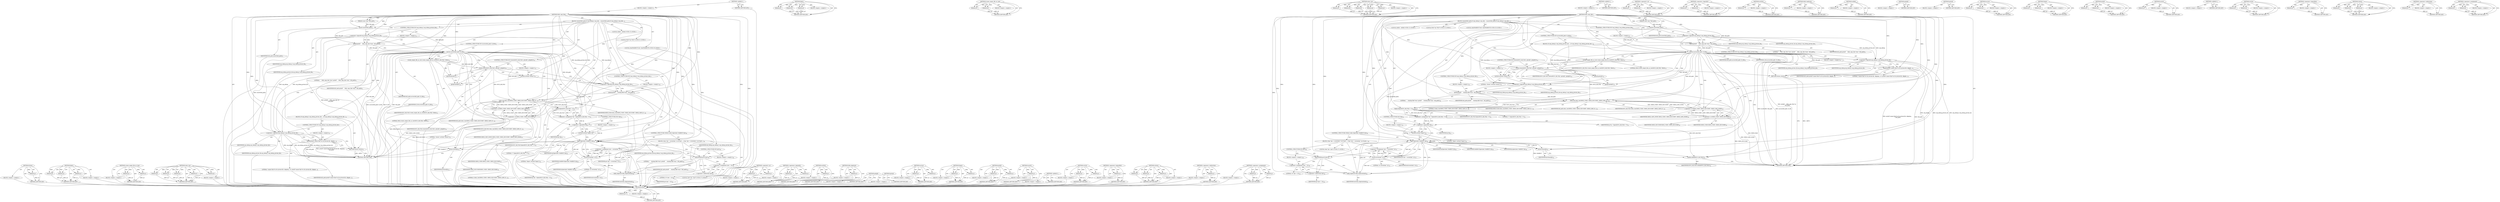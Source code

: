digraph "&lt;operator&gt;.assignment" {
vulnerable_224 [label=<(METHOD,fclose)>];
vulnerable_225 [label=<(PARAM,p1)>];
vulnerable_226 [label=<(BLOCK,&lt;empty&gt;,&lt;empty&gt;)>];
vulnerable_227 [label=<(METHOD_RETURN,ANY)>];
vulnerable_205 [label=<(METHOD,fgets)>];
vulnerable_206 [label=<(PARAM,p1)>];
vulnerable_207 [label=<(PARAM,p2)>];
vulnerable_208 [label=<(PARAM,p3)>];
vulnerable_209 [label=<(BLOCK,&lt;empty&gt;,&lt;empty&gt;)>];
vulnerable_210 [label=<(METHOD_RETURN,ANY)>];
vulnerable_157 [label=<(METHOD,create_empty_file_as_root)>];
vulnerable_158 [label=<(PARAM,p1)>];
vulnerable_159 [label=<(PARAM,p2)>];
vulnerable_160 [label=<(BLOCK,&lt;empty&gt;,&lt;empty&gt;)>];
vulnerable_161 [label=<(METHOD_RETURN,ANY)>];
vulnerable_178 [label=<(METHOD,sbox_run)>];
vulnerable_179 [label=<(PARAM,p1)>];
vulnerable_180 [label=<(PARAM,p2)>];
vulnerable_181 [label=<(PARAM,p3)>];
vulnerable_182 [label=<(PARAM,p4)>];
vulnerable_183 [label=<(PARAM,p5)>];
vulnerable_184 [label=<(BLOCK,&lt;empty&gt;,&lt;empty&gt;)>];
vulnerable_185 [label=<(METHOD_RETURN,ANY)>];
vulnerable_6 [label=<(METHOD,&lt;global&gt;)<SUB>1</SUB>>];
vulnerable_7 [label=<(BLOCK,&lt;empty&gt;,&lt;empty&gt;)<SUB>1</SUB>>];
vulnerable_8 [label=<(METHOD,fslib_copy_libs)<SUB>1</SUB>>];
vulnerable_9 [label=<(PARAM,const char *full_path)<SUB>1</SUB>>];
vulnerable_10 [label=<(BLOCK,{
	assert(full_path);
	if (arg_debug || arg_deb...,{
	assert(full_path);
	if (arg_debug || arg_deb...)<SUB>1</SUB>>];
vulnerable_11 [label=<(assert,assert(full_path))<SUB>2</SUB>>];
vulnerable_12 [label=<(IDENTIFIER,full_path,assert(full_path))<SUB>2</SUB>>];
vulnerable_13 [label=<(CONTROL_STRUCTURE,IF,if (arg_debug || arg_debug_private_lib))<SUB>3</SUB>>];
vulnerable_14 [label=<(&lt;operator&gt;.logicalOr,arg_debug || arg_debug_private_lib)<SUB>3</SUB>>];
vulnerable_15 [label=<(IDENTIFIER,arg_debug,arg_debug || arg_debug_private_lib)<SUB>3</SUB>>];
vulnerable_16 [label=<(IDENTIFIER,arg_debug_private_lib,arg_debug || arg_debug_private_lib)<SUB>3</SUB>>];
vulnerable_17 [label=<(BLOCK,&lt;empty&gt;,&lt;empty&gt;)<SUB>4</SUB>>];
vulnerable_18 [label=<(printf,printf(&quot;    fslib_copy_libs %s\n&quot;, full_path))<SUB>4</SUB>>];
vulnerable_19 [label=<(LITERAL,&quot;    fslib_copy_libs %s\n&quot;,printf(&quot;    fslib_copy_libs %s\n&quot;, full_path))<SUB>4</SUB>>];
vulnerable_20 [label=<(IDENTIFIER,full_path,printf(&quot;    fslib_copy_libs %s\n&quot;, full_path))<SUB>4</SUB>>];
vulnerable_21 [label=<(CONTROL_STRUCTURE,IF,if (access(full_path, R_OK)))<SUB>6</SUB>>];
vulnerable_22 [label=<(access,access(full_path, R_OK))<SUB>6</SUB>>];
vulnerable_23 [label=<(IDENTIFIER,full_path,access(full_path, R_OK))<SUB>6</SUB>>];
vulnerable_24 [label=<(IDENTIFIER,R_OK,access(full_path, R_OK))<SUB>6</SUB>>];
vulnerable_25 [label=<(BLOCK,{
		if (arg_debug || arg_debug_private_lib)
			...,{
		if (arg_debug || arg_debug_private_lib)
			...)<SUB>6</SUB>>];
vulnerable_26 [label=<(CONTROL_STRUCTURE,IF,if (arg_debug || arg_debug_private_lib))<SUB>7</SUB>>];
vulnerable_27 [label=<(&lt;operator&gt;.logicalOr,arg_debug || arg_debug_private_lib)<SUB>7</SUB>>];
vulnerable_28 [label=<(IDENTIFIER,arg_debug,arg_debug || arg_debug_private_lib)<SUB>7</SUB>>];
vulnerable_29 [label=<(IDENTIFIER,arg_debug_private_lib,arg_debug || arg_debug_private_lib)<SUB>7</SUB>>];
vulnerable_30 [label=<(BLOCK,&lt;empty&gt;,&lt;empty&gt;)<SUB>8</SUB>>];
vulnerable_31 [label=<(printf,printf(&quot;cannot find %s for private-lib, skippin...)<SUB>8</SUB>>];
vulnerable_32 [label=<(LITERAL,&quot;cannot find %s for private-lib, skipping...\n&quot;,printf(&quot;cannot find %s for private-lib, skippin...)<SUB>8</SUB>>];
vulnerable_33 [label=<(IDENTIFIER,full_path,printf(&quot;cannot find %s for private-lib, skippin...)<SUB>8</SUB>>];
vulnerable_34 [label=<(RETURN,return;,return;)<SUB>9</SUB>>];
vulnerable_35 [label="<(LOCAL,unlink : unlink)<SUB>12</SUB>>"];
vulnerable_36 [label=<(create_empty_file_as_root,create_empty_file_as_root(RUN_LIB_FILE, 0644))<SUB>13</SUB>>];
vulnerable_37 [label=<(IDENTIFIER,RUN_LIB_FILE,create_empty_file_as_root(RUN_LIB_FILE, 0644))<SUB>13</SUB>>];
vulnerable_38 [label=<(LITERAL,0644,create_empty_file_as_root(RUN_LIB_FILE, 0644))<SUB>13</SUB>>];
vulnerable_39 [label=<(CONTROL_STRUCTURE,IF,if (chown(RUN_LIB_FILE, getuid(), getgid())))<SUB>14</SUB>>];
vulnerable_40 [label=<(chown,chown(RUN_LIB_FILE, getuid(), getgid()))<SUB>14</SUB>>];
vulnerable_41 [label=<(IDENTIFIER,RUN_LIB_FILE,chown(RUN_LIB_FILE, getuid(), getgid()))<SUB>14</SUB>>];
vulnerable_42 [label=<(getuid,getuid())<SUB>14</SUB>>];
vulnerable_43 [label=<(getgid,getgid())<SUB>14</SUB>>];
vulnerable_44 [label=<(BLOCK,&lt;empty&gt;,&lt;empty&gt;)<SUB>15</SUB>>];
vulnerable_45 [label=<(errExit,errExit(&quot;chown&quot;))<SUB>15</SUB>>];
vulnerable_46 [label=<(LITERAL,&quot;chown&quot;,errExit(&quot;chown&quot;))<SUB>15</SUB>>];
vulnerable_47 [label=<(CONTROL_STRUCTURE,IF,if (arg_debug || arg_debug_private_lib))<SUB>17</SUB>>];
vulnerable_48 [label=<(&lt;operator&gt;.logicalOr,arg_debug || arg_debug_private_lib)<SUB>17</SUB>>];
vulnerable_49 [label=<(IDENTIFIER,arg_debug,arg_debug || arg_debug_private_lib)<SUB>17</SUB>>];
vulnerable_50 [label=<(IDENTIFIER,arg_debug_private_lib,arg_debug || arg_debug_private_lib)<SUB>17</SUB>>];
vulnerable_51 [label=<(BLOCK,&lt;empty&gt;,&lt;empty&gt;)<SUB>18</SUB>>];
vulnerable_52 [label=<(printf,printf(&quot;    running fldd %s\n&quot;, full_path))<SUB>18</SUB>>];
vulnerable_53 [label=<(LITERAL,&quot;    running fldd %s\n&quot;,printf(&quot;    running fldd %s\n&quot;, full_path))<SUB>18</SUB>>];
vulnerable_54 [label=<(IDENTIFIER,full_path,printf(&quot;    running fldd %s\n&quot;, full_path))<SUB>18</SUB>>];
vulnerable_55 [label=<(sbox_run,sbox_run(SBOX_USER | SBOX_SECCOMP | SBOX_CAPS_N...)<SUB>19</SUB>>];
vulnerable_56 [label=<(&lt;operator&gt;.or,SBOX_USER | SBOX_SECCOMP | SBOX_CAPS_NONE)<SUB>19</SUB>>];
vulnerable_57 [label=<(&lt;operator&gt;.or,SBOX_USER | SBOX_SECCOMP)<SUB>19</SUB>>];
vulnerable_58 [label=<(IDENTIFIER,SBOX_USER,SBOX_USER | SBOX_SECCOMP)<SUB>19</SUB>>];
vulnerable_59 [label=<(IDENTIFIER,SBOX_SECCOMP,SBOX_USER | SBOX_SECCOMP)<SUB>19</SUB>>];
vulnerable_60 [label=<(IDENTIFIER,SBOX_CAPS_NONE,SBOX_USER | SBOX_SECCOMP | SBOX_CAPS_NONE)<SUB>19</SUB>>];
vulnerable_61 [label=<(LITERAL,3,sbox_run(SBOX_USER | SBOX_SECCOMP | SBOX_CAPS_N...)<SUB>19</SUB>>];
vulnerable_62 [label=<(IDENTIFIER,PATH_FLDD,sbox_run(SBOX_USER | SBOX_SECCOMP | SBOX_CAPS_N...)<SUB>19</SUB>>];
vulnerable_63 [label=<(IDENTIFIER,full_path,sbox_run(SBOX_USER | SBOX_SECCOMP | SBOX_CAPS_N...)<SUB>19</SUB>>];
vulnerable_64 [label=<(IDENTIFIER,RUN_LIB_FILE,sbox_run(SBOX_USER | SBOX_SECCOMP | SBOX_CAPS_N...)<SUB>19</SUB>>];
vulnerable_65 [label="<(LOCAL,FILE* fp: FILE*)<SUB>21</SUB>>"];
vulnerable_66 [label=<(&lt;operator&gt;.assignment,*fp = fopen(RUN_LIB_FILE, &quot;r&quot;))<SUB>21</SUB>>];
vulnerable_67 [label=<(IDENTIFIER,fp,*fp = fopen(RUN_LIB_FILE, &quot;r&quot;))<SUB>21</SUB>>];
vulnerable_68 [label=<(fopen,fopen(RUN_LIB_FILE, &quot;r&quot;))<SUB>21</SUB>>];
vulnerable_69 [label=<(IDENTIFIER,RUN_LIB_FILE,fopen(RUN_LIB_FILE, &quot;r&quot;))<SUB>21</SUB>>];
vulnerable_70 [label=<(LITERAL,&quot;r&quot;,fopen(RUN_LIB_FILE, &quot;r&quot;))<SUB>21</SUB>>];
vulnerable_71 [label=<(CONTROL_STRUCTURE,IF,if (!fp))<SUB>22</SUB>>];
vulnerable_72 [label=<(&lt;operator&gt;.logicalNot,!fp)<SUB>22</SUB>>];
vulnerable_73 [label=<(IDENTIFIER,fp,!fp)<SUB>22</SUB>>];
vulnerable_74 [label=<(BLOCK,&lt;empty&gt;,&lt;empty&gt;)<SUB>23</SUB>>];
vulnerable_75 [label=<(errExit,errExit(&quot;fopen&quot;))<SUB>23</SUB>>];
vulnerable_76 [label=<(LITERAL,&quot;fopen&quot;,errExit(&quot;fopen&quot;))<SUB>23</SUB>>];
vulnerable_77 [label="<(LOCAL,char[MAXBUF] buf: char[MAXBUF])<SUB>25</SUB>>"];
vulnerable_78 [label=<(CONTROL_STRUCTURE,WHILE,while (fgets(buf, MAXBUF, fp)))<SUB>26</SUB>>];
vulnerable_79 [label=<(fgets,fgets(buf, MAXBUF, fp))<SUB>26</SUB>>];
vulnerable_80 [label=<(IDENTIFIER,buf,fgets(buf, MAXBUF, fp))<SUB>26</SUB>>];
vulnerable_81 [label=<(IDENTIFIER,MAXBUF,fgets(buf, MAXBUF, fp))<SUB>26</SUB>>];
vulnerable_82 [label=<(IDENTIFIER,fp,fgets(buf, MAXBUF, fp))<SUB>26</SUB>>];
vulnerable_83 [label=<(BLOCK,{
		char *ptr = strchr(buf, '\n');
		if (ptr)
	...,{
		char *ptr = strchr(buf, '\n');
		if (ptr)
	...)<SUB>26</SUB>>];
vulnerable_84 [label="<(LOCAL,char* ptr: char*)<SUB>27</SUB>>"];
vulnerable_85 [label=<(&lt;operator&gt;.assignment,*ptr = strchr(buf, '\n'))<SUB>27</SUB>>];
vulnerable_86 [label=<(IDENTIFIER,ptr,*ptr = strchr(buf, '\n'))<SUB>27</SUB>>];
vulnerable_87 [label=<(strchr,strchr(buf, '\n'))<SUB>27</SUB>>];
vulnerable_88 [label=<(IDENTIFIER,buf,strchr(buf, '\n'))<SUB>27</SUB>>];
vulnerable_89 [label=<(LITERAL,'\n',strchr(buf, '\n'))<SUB>27</SUB>>];
vulnerable_90 [label=<(CONTROL_STRUCTURE,IF,if (ptr))<SUB>28</SUB>>];
vulnerable_91 [label=<(IDENTIFIER,ptr,if (ptr))<SUB>28</SUB>>];
vulnerable_92 [label=<(BLOCK,&lt;empty&gt;,&lt;empty&gt;)<SUB>29</SUB>>];
vulnerable_93 [label=<(&lt;operator&gt;.assignment,*ptr = '\0')<SUB>29</SUB>>];
vulnerable_94 [label=<(&lt;operator&gt;.indirection,*ptr)<SUB>29</SUB>>];
vulnerable_95 [label=<(IDENTIFIER,ptr,*ptr = '\0')<SUB>29</SUB>>];
vulnerable_96 [label=<(LITERAL,'\0',*ptr = '\0')<SUB>29</SUB>>];
vulnerable_97 [label=<(fslib_duplicate,fslib_duplicate(buf))<SUB>30</SUB>>];
vulnerable_98 [label=<(IDENTIFIER,buf,fslib_duplicate(buf))<SUB>30</SUB>>];
vulnerable_99 [label=<(fclose,fclose(fp))<SUB>32</SUB>>];
vulnerable_100 [label=<(IDENTIFIER,fp,fclose(fp))<SUB>32</SUB>>];
vulnerable_101 [label=<(METHOD_RETURN,void)<SUB>1</SUB>>];
vulnerable_103 [label=<(METHOD_RETURN,ANY)<SUB>1</SUB>>];
vulnerable_186 [label=<(METHOD,&lt;operator&gt;.or)>];
vulnerable_187 [label=<(PARAM,p1)>];
vulnerable_188 [label=<(PARAM,p2)>];
vulnerable_189 [label=<(BLOCK,&lt;empty&gt;,&lt;empty&gt;)>];
vulnerable_190 [label=<(METHOD_RETURN,ANY)>];
vulnerable_142 [label=<(METHOD,&lt;operator&gt;.logicalOr)>];
vulnerable_143 [label=<(PARAM,p1)>];
vulnerable_144 [label=<(PARAM,p2)>];
vulnerable_145 [label=<(BLOCK,&lt;empty&gt;,&lt;empty&gt;)>];
vulnerable_146 [label=<(METHOD_RETURN,ANY)>];
vulnerable_174 [label=<(METHOD,errExit)>];
vulnerable_175 [label=<(PARAM,p1)>];
vulnerable_176 [label=<(BLOCK,&lt;empty&gt;,&lt;empty&gt;)>];
vulnerable_177 [label=<(METHOD_RETURN,ANY)>];
vulnerable_220 [label=<(METHOD,fslib_duplicate)>];
vulnerable_221 [label=<(PARAM,p1)>];
vulnerable_222 [label=<(BLOCK,&lt;empty&gt;,&lt;empty&gt;)>];
vulnerable_223 [label=<(METHOD_RETURN,ANY)>];
vulnerable_171 [label=<(METHOD,getgid)>];
vulnerable_172 [label=<(BLOCK,&lt;empty&gt;,&lt;empty&gt;)>];
vulnerable_173 [label=<(METHOD_RETURN,ANY)>];
vulnerable_168 [label=<(METHOD,getuid)>];
vulnerable_169 [label=<(BLOCK,&lt;empty&gt;,&lt;empty&gt;)>];
vulnerable_170 [label=<(METHOD_RETURN,ANY)>];
vulnerable_152 [label=<(METHOD,access)>];
vulnerable_153 [label=<(PARAM,p1)>];
vulnerable_154 [label=<(PARAM,p2)>];
vulnerable_155 [label=<(BLOCK,&lt;empty&gt;,&lt;empty&gt;)>];
vulnerable_156 [label=<(METHOD_RETURN,ANY)>];
vulnerable_196 [label=<(METHOD,fopen)>];
vulnerable_197 [label=<(PARAM,p1)>];
vulnerable_198 [label=<(PARAM,p2)>];
vulnerable_199 [label=<(BLOCK,&lt;empty&gt;,&lt;empty&gt;)>];
vulnerable_200 [label=<(METHOD_RETURN,ANY)>];
vulnerable_147 [label=<(METHOD,printf)>];
vulnerable_148 [label=<(PARAM,p1)>];
vulnerable_149 [label=<(PARAM,p2)>];
vulnerable_150 [label=<(BLOCK,&lt;empty&gt;,&lt;empty&gt;)>];
vulnerable_151 [label=<(METHOD_RETURN,ANY)>];
vulnerable_138 [label=<(METHOD,assert)>];
vulnerable_139 [label=<(PARAM,p1)>];
vulnerable_140 [label=<(BLOCK,&lt;empty&gt;,&lt;empty&gt;)>];
vulnerable_141 [label=<(METHOD_RETURN,ANY)>];
vulnerable_132 [label=<(METHOD,&lt;global&gt;)<SUB>1</SUB>>];
vulnerable_133 [label=<(BLOCK,&lt;empty&gt;,&lt;empty&gt;)>];
vulnerable_134 [label=<(METHOD_RETURN,ANY)>];
vulnerable_211 [label=<(METHOD,strchr)>];
vulnerable_212 [label=<(PARAM,p1)>];
vulnerable_213 [label=<(PARAM,p2)>];
vulnerable_214 [label=<(BLOCK,&lt;empty&gt;,&lt;empty&gt;)>];
vulnerable_215 [label=<(METHOD_RETURN,ANY)>];
vulnerable_201 [label=<(METHOD,&lt;operator&gt;.logicalNot)>];
vulnerable_202 [label=<(PARAM,p1)>];
vulnerable_203 [label=<(BLOCK,&lt;empty&gt;,&lt;empty&gt;)>];
vulnerable_204 [label=<(METHOD_RETURN,ANY)>];
vulnerable_162 [label=<(METHOD,chown)>];
vulnerable_163 [label=<(PARAM,p1)>];
vulnerable_164 [label=<(PARAM,p2)>];
vulnerable_165 [label=<(PARAM,p3)>];
vulnerable_166 [label=<(BLOCK,&lt;empty&gt;,&lt;empty&gt;)>];
vulnerable_167 [label=<(METHOD_RETURN,ANY)>];
vulnerable_216 [label=<(METHOD,&lt;operator&gt;.indirection)>];
vulnerable_217 [label=<(PARAM,p1)>];
vulnerable_218 [label=<(BLOCK,&lt;empty&gt;,&lt;empty&gt;)>];
vulnerable_219 [label=<(METHOD_RETURN,ANY)>];
vulnerable_191 [label=<(METHOD,&lt;operator&gt;.assignment)>];
vulnerable_192 [label=<(PARAM,p1)>];
vulnerable_193 [label=<(PARAM,p2)>];
vulnerable_194 [label=<(BLOCK,&lt;empty&gt;,&lt;empty&gt;)>];
vulnerable_195 [label=<(METHOD_RETURN,ANY)>];
fixed_226 [label=<(METHOD,fclose)>];
fixed_227 [label=<(PARAM,p1)>];
fixed_228 [label=<(BLOCK,&lt;empty&gt;,&lt;empty&gt;)>];
fixed_229 [label=<(METHOD_RETURN,ANY)>];
fixed_207 [label=<(METHOD,fgets)>];
fixed_208 [label=<(PARAM,p1)>];
fixed_209 [label=<(PARAM,p2)>];
fixed_210 [label=<(PARAM,p3)>];
fixed_211 [label=<(BLOCK,&lt;empty&gt;,&lt;empty&gt;)>];
fixed_212 [label=<(METHOD_RETURN,ANY)>];
fixed_159 [label=<(METHOD,create_empty_file_as_root)>];
fixed_160 [label=<(PARAM,p1)>];
fixed_161 [label=<(PARAM,p2)>];
fixed_162 [label=<(BLOCK,&lt;empty&gt;,&lt;empty&gt;)>];
fixed_163 [label=<(METHOD_RETURN,ANY)>];
fixed_180 [label=<(METHOD,sbox_run)>];
fixed_181 [label=<(PARAM,p1)>];
fixed_182 [label=<(PARAM,p2)>];
fixed_183 [label=<(PARAM,p3)>];
fixed_184 [label=<(PARAM,p4)>];
fixed_185 [label=<(PARAM,p5)>];
fixed_186 [label=<(BLOCK,&lt;empty&gt;,&lt;empty&gt;)>];
fixed_187 [label=<(METHOD_RETURN,ANY)>];
fixed_6 [label=<(METHOD,&lt;global&gt;)<SUB>1</SUB>>];
fixed_7 [label=<(BLOCK,&lt;empty&gt;,&lt;empty&gt;)<SUB>1</SUB>>];
fixed_8 [label=<(METHOD,fslib_copy_libs)<SUB>1</SUB>>];
fixed_9 [label=<(PARAM,const char *full_path)<SUB>1</SUB>>];
fixed_10 [label=<(BLOCK,{
	assert(full_path);
	if (arg_debug || arg_deb...,{
	assert(full_path);
	if (arg_debug || arg_deb...)<SUB>1</SUB>>];
fixed_11 [label=<(assert,assert(full_path))<SUB>2</SUB>>];
fixed_12 [label=<(IDENTIFIER,full_path,assert(full_path))<SUB>2</SUB>>];
fixed_13 [label=<(CONTROL_STRUCTURE,IF,if (arg_debug || arg_debug_private_lib))<SUB>3</SUB>>];
fixed_14 [label=<(&lt;operator&gt;.logicalOr,arg_debug || arg_debug_private_lib)<SUB>3</SUB>>];
fixed_15 [label=<(IDENTIFIER,arg_debug,arg_debug || arg_debug_private_lib)<SUB>3</SUB>>];
fixed_16 [label=<(IDENTIFIER,arg_debug_private_lib,arg_debug || arg_debug_private_lib)<SUB>3</SUB>>];
fixed_17 [label=<(BLOCK,&lt;empty&gt;,&lt;empty&gt;)<SUB>4</SUB>>];
fixed_18 [label=<(printf,printf(&quot;    fslib_copy_libs %s\n&quot;, full_path))<SUB>4</SUB>>];
fixed_19 [label=<(LITERAL,&quot;    fslib_copy_libs %s\n&quot;,printf(&quot;    fslib_copy_libs %s\n&quot;, full_path))<SUB>4</SUB>>];
fixed_20 [label=<(IDENTIFIER,full_path,printf(&quot;    fslib_copy_libs %s\n&quot;, full_path))<SUB>4</SUB>>];
fixed_21 [label=<(CONTROL_STRUCTURE,IF,if (access(full_path, R_OK)))<SUB>6</SUB>>];
fixed_22 [label=<(access,access(full_path, R_OK))<SUB>6</SUB>>];
fixed_23 [label=<(IDENTIFIER,full_path,access(full_path, R_OK))<SUB>6</SUB>>];
fixed_24 [label=<(IDENTIFIER,R_OK,access(full_path, R_OK))<SUB>6</SUB>>];
fixed_25 [label=<(BLOCK,{
		if (arg_debug || arg_debug_private_lib)
			...,{
		if (arg_debug || arg_debug_private_lib)
			...)<SUB>6</SUB>>];
fixed_26 [label=<(CONTROL_STRUCTURE,IF,if (arg_debug || arg_debug_private_lib))<SUB>7</SUB>>];
fixed_27 [label=<(&lt;operator&gt;.logicalOr,arg_debug || arg_debug_private_lib)<SUB>7</SUB>>];
fixed_28 [label=<(IDENTIFIER,arg_debug,arg_debug || arg_debug_private_lib)<SUB>7</SUB>>];
fixed_29 [label=<(IDENTIFIER,arg_debug_private_lib,arg_debug || arg_debug_private_lib)<SUB>7</SUB>>];
fixed_30 [label=<(BLOCK,&lt;empty&gt;,&lt;empty&gt;)<SUB>8</SUB>>];
fixed_31 [label=<(printf,printf(&quot;cannot find %s for private-lib, skippin...)<SUB>8</SUB>>];
fixed_32 [label=<(LITERAL,&quot;cannot find %s for private-lib, skipping...\n&quot;,printf(&quot;cannot find %s for private-lib, skippin...)<SUB>8</SUB>>];
fixed_33 [label=<(IDENTIFIER,full_path,printf(&quot;cannot find %s for private-lib, skippin...)<SUB>8</SUB>>];
fixed_34 [label=<(RETURN,return;,return;)<SUB>9</SUB>>];
fixed_35 [label="<(LOCAL,unlink : unlink)<SUB>12</SUB>>"];
fixed_36 [label=<(create_empty_file_as_root,create_empty_file_as_root(RUN_LIB_FILE, 0644))<SUB>13</SUB>>];
fixed_37 [label=<(IDENTIFIER,RUN_LIB_FILE,create_empty_file_as_root(RUN_LIB_FILE, 0644))<SUB>13</SUB>>];
fixed_38 [label=<(LITERAL,0644,create_empty_file_as_root(RUN_LIB_FILE, 0644))<SUB>13</SUB>>];
fixed_39 [label=<(CONTROL_STRUCTURE,IF,if (chown(RUN_LIB_FILE, getuid(), getgid())))<SUB>14</SUB>>];
fixed_40 [label=<(chown,chown(RUN_LIB_FILE, getuid(), getgid()))<SUB>14</SUB>>];
fixed_41 [label=<(IDENTIFIER,RUN_LIB_FILE,chown(RUN_LIB_FILE, getuid(), getgid()))<SUB>14</SUB>>];
fixed_42 [label=<(getuid,getuid())<SUB>14</SUB>>];
fixed_43 [label=<(getgid,getgid())<SUB>14</SUB>>];
fixed_44 [label=<(BLOCK,&lt;empty&gt;,&lt;empty&gt;)<SUB>15</SUB>>];
fixed_45 [label=<(errExit,errExit(&quot;chown&quot;))<SUB>15</SUB>>];
fixed_46 [label=<(LITERAL,&quot;chown&quot;,errExit(&quot;chown&quot;))<SUB>15</SUB>>];
fixed_47 [label=<(CONTROL_STRUCTURE,IF,if (arg_debug || arg_debug_private_lib))<SUB>17</SUB>>];
fixed_48 [label=<(&lt;operator&gt;.logicalOr,arg_debug || arg_debug_private_lib)<SUB>17</SUB>>];
fixed_49 [label=<(IDENTIFIER,arg_debug,arg_debug || arg_debug_private_lib)<SUB>17</SUB>>];
fixed_50 [label=<(IDENTIFIER,arg_debug_private_lib,arg_debug || arg_debug_private_lib)<SUB>17</SUB>>];
fixed_51 [label=<(BLOCK,&lt;empty&gt;,&lt;empty&gt;)<SUB>18</SUB>>];
fixed_52 [label=<(printf,printf(&quot;    running fldd %s\n&quot;, full_path))<SUB>18</SUB>>];
fixed_53 [label=<(LITERAL,&quot;    running fldd %s\n&quot;,printf(&quot;    running fldd %s\n&quot;, full_path))<SUB>18</SUB>>];
fixed_54 [label=<(IDENTIFIER,full_path,printf(&quot;    running fldd %s\n&quot;, full_path))<SUB>18</SUB>>];
fixed_55 [label=<(sbox_run,sbox_run(SBOX_USER | SBOX_SECCOMP | SBOX_CAPS_N...)<SUB>19</SUB>>];
fixed_56 [label=<(&lt;operator&gt;.or,SBOX_USER | SBOX_SECCOMP | SBOX_CAPS_NONE)<SUB>19</SUB>>];
fixed_57 [label=<(&lt;operator&gt;.or,SBOX_USER | SBOX_SECCOMP)<SUB>19</SUB>>];
fixed_58 [label=<(IDENTIFIER,SBOX_USER,SBOX_USER | SBOX_SECCOMP)<SUB>19</SUB>>];
fixed_59 [label=<(IDENTIFIER,SBOX_SECCOMP,SBOX_USER | SBOX_SECCOMP)<SUB>19</SUB>>];
fixed_60 [label=<(IDENTIFIER,SBOX_CAPS_NONE,SBOX_USER | SBOX_SECCOMP | SBOX_CAPS_NONE)<SUB>19</SUB>>];
fixed_61 [label=<(LITERAL,3,sbox_run(SBOX_USER | SBOX_SECCOMP | SBOX_CAPS_N...)<SUB>19</SUB>>];
fixed_62 [label=<(IDENTIFIER,PATH_FLDD,sbox_run(SBOX_USER | SBOX_SECCOMP | SBOX_CAPS_N...)<SUB>19</SUB>>];
fixed_63 [label=<(IDENTIFIER,full_path,sbox_run(SBOX_USER | SBOX_SECCOMP | SBOX_CAPS_N...)<SUB>19</SUB>>];
fixed_64 [label=<(IDENTIFIER,RUN_LIB_FILE,sbox_run(SBOX_USER | SBOX_SECCOMP | SBOX_CAPS_N...)<SUB>19</SUB>>];
fixed_65 [label="<(LOCAL,FILE* fp: FILE*)<SUB>21</SUB>>"];
fixed_66 [label=<(&lt;operator&gt;.assignment,*fp = fopen(RUN_LIB_FILE, &quot;r&quot;))<SUB>21</SUB>>];
fixed_67 [label=<(IDENTIFIER,fp,*fp = fopen(RUN_LIB_FILE, &quot;r&quot;))<SUB>21</SUB>>];
fixed_68 [label=<(fopen,fopen(RUN_LIB_FILE, &quot;r&quot;))<SUB>21</SUB>>];
fixed_69 [label=<(IDENTIFIER,RUN_LIB_FILE,fopen(RUN_LIB_FILE, &quot;r&quot;))<SUB>21</SUB>>];
fixed_70 [label=<(LITERAL,&quot;r&quot;,fopen(RUN_LIB_FILE, &quot;r&quot;))<SUB>21</SUB>>];
fixed_71 [label=<(CONTROL_STRUCTURE,IF,if (!fp))<SUB>22</SUB>>];
fixed_72 [label=<(&lt;operator&gt;.logicalNot,!fp)<SUB>22</SUB>>];
fixed_73 [label=<(IDENTIFIER,fp,!fp)<SUB>22</SUB>>];
fixed_74 [label=<(BLOCK,&lt;empty&gt;,&lt;empty&gt;)<SUB>23</SUB>>];
fixed_75 [label=<(errExit,errExit(&quot;fopen&quot;))<SUB>23</SUB>>];
fixed_76 [label=<(LITERAL,&quot;fopen&quot;,errExit(&quot;fopen&quot;))<SUB>23</SUB>>];
fixed_77 [label="<(LOCAL,char[MAXBUF] buf: char[MAXBUF])<SUB>25</SUB>>"];
fixed_78 [label=<(CONTROL_STRUCTURE,WHILE,while (fgets(buf, MAXBUF, fp)))<SUB>26</SUB>>];
fixed_79 [label=<(fgets,fgets(buf, MAXBUF, fp))<SUB>26</SUB>>];
fixed_80 [label=<(IDENTIFIER,buf,fgets(buf, MAXBUF, fp))<SUB>26</SUB>>];
fixed_81 [label=<(IDENTIFIER,MAXBUF,fgets(buf, MAXBUF, fp))<SUB>26</SUB>>];
fixed_82 [label=<(IDENTIFIER,fp,fgets(buf, MAXBUF, fp))<SUB>26</SUB>>];
fixed_83 [label=<(BLOCK,{
		char *ptr = strchr(buf, '\n');
		if (ptr)
	...,{
		char *ptr = strchr(buf, '\n');
		if (ptr)
	...)<SUB>26</SUB>>];
fixed_84 [label="<(LOCAL,char* ptr: char*)<SUB>27</SUB>>"];
fixed_85 [label=<(&lt;operator&gt;.assignment,*ptr = strchr(buf, '\n'))<SUB>27</SUB>>];
fixed_86 [label=<(IDENTIFIER,ptr,*ptr = strchr(buf, '\n'))<SUB>27</SUB>>];
fixed_87 [label=<(strchr,strchr(buf, '\n'))<SUB>27</SUB>>];
fixed_88 [label=<(IDENTIFIER,buf,strchr(buf, '\n'))<SUB>27</SUB>>];
fixed_89 [label=<(LITERAL,'\n',strchr(buf, '\n'))<SUB>27</SUB>>];
fixed_90 [label=<(CONTROL_STRUCTURE,IF,if (ptr))<SUB>28</SUB>>];
fixed_91 [label=<(IDENTIFIER,ptr,if (ptr))<SUB>28</SUB>>];
fixed_92 [label=<(BLOCK,&lt;empty&gt;,&lt;empty&gt;)<SUB>29</SUB>>];
fixed_93 [label=<(&lt;operator&gt;.assignment,*ptr = '\0')<SUB>29</SUB>>];
fixed_94 [label=<(&lt;operator&gt;.indirection,*ptr)<SUB>29</SUB>>];
fixed_95 [label=<(IDENTIFIER,ptr,*ptr = '\0')<SUB>29</SUB>>];
fixed_96 [label=<(LITERAL,'\0',*ptr = '\0')<SUB>29</SUB>>];
fixed_97 [label=<(fslib_duplicate,fslib_duplicate(buf))<SUB>30</SUB>>];
fixed_98 [label=<(IDENTIFIER,buf,fslib_duplicate(buf))<SUB>30</SUB>>];
fixed_99 [label=<(fclose,fclose(fp))<SUB>32</SUB>>];
fixed_100 [label=<(IDENTIFIER,fp,fclose(fp))<SUB>32</SUB>>];
fixed_101 [label=<(unlink,unlink(RUN_LIB_FILE))<SUB>33</SUB>>];
fixed_102 [label=<(IDENTIFIER,RUN_LIB_FILE,unlink(RUN_LIB_FILE))<SUB>33</SUB>>];
fixed_103 [label=<(METHOD_RETURN,void)<SUB>1</SUB>>];
fixed_105 [label=<(METHOD_RETURN,ANY)<SUB>1</SUB>>];
fixed_188 [label=<(METHOD,&lt;operator&gt;.or)>];
fixed_189 [label=<(PARAM,p1)>];
fixed_190 [label=<(PARAM,p2)>];
fixed_191 [label=<(BLOCK,&lt;empty&gt;,&lt;empty&gt;)>];
fixed_192 [label=<(METHOD_RETURN,ANY)>];
fixed_144 [label=<(METHOD,&lt;operator&gt;.logicalOr)>];
fixed_145 [label=<(PARAM,p1)>];
fixed_146 [label=<(PARAM,p2)>];
fixed_147 [label=<(BLOCK,&lt;empty&gt;,&lt;empty&gt;)>];
fixed_148 [label=<(METHOD_RETURN,ANY)>];
fixed_176 [label=<(METHOD,errExit)>];
fixed_177 [label=<(PARAM,p1)>];
fixed_178 [label=<(BLOCK,&lt;empty&gt;,&lt;empty&gt;)>];
fixed_179 [label=<(METHOD_RETURN,ANY)>];
fixed_222 [label=<(METHOD,fslib_duplicate)>];
fixed_223 [label=<(PARAM,p1)>];
fixed_224 [label=<(BLOCK,&lt;empty&gt;,&lt;empty&gt;)>];
fixed_225 [label=<(METHOD_RETURN,ANY)>];
fixed_230 [label=<(METHOD,unlink)>];
fixed_231 [label=<(PARAM,p1)>];
fixed_232 [label=<(BLOCK,&lt;empty&gt;,&lt;empty&gt;)>];
fixed_233 [label=<(METHOD_RETURN,ANY)>];
fixed_173 [label=<(METHOD,getgid)>];
fixed_174 [label=<(BLOCK,&lt;empty&gt;,&lt;empty&gt;)>];
fixed_175 [label=<(METHOD_RETURN,ANY)>];
fixed_170 [label=<(METHOD,getuid)>];
fixed_171 [label=<(BLOCK,&lt;empty&gt;,&lt;empty&gt;)>];
fixed_172 [label=<(METHOD_RETURN,ANY)>];
fixed_154 [label=<(METHOD,access)>];
fixed_155 [label=<(PARAM,p1)>];
fixed_156 [label=<(PARAM,p2)>];
fixed_157 [label=<(BLOCK,&lt;empty&gt;,&lt;empty&gt;)>];
fixed_158 [label=<(METHOD_RETURN,ANY)>];
fixed_198 [label=<(METHOD,fopen)>];
fixed_199 [label=<(PARAM,p1)>];
fixed_200 [label=<(PARAM,p2)>];
fixed_201 [label=<(BLOCK,&lt;empty&gt;,&lt;empty&gt;)>];
fixed_202 [label=<(METHOD_RETURN,ANY)>];
fixed_149 [label=<(METHOD,printf)>];
fixed_150 [label=<(PARAM,p1)>];
fixed_151 [label=<(PARAM,p2)>];
fixed_152 [label=<(BLOCK,&lt;empty&gt;,&lt;empty&gt;)>];
fixed_153 [label=<(METHOD_RETURN,ANY)>];
fixed_140 [label=<(METHOD,assert)>];
fixed_141 [label=<(PARAM,p1)>];
fixed_142 [label=<(BLOCK,&lt;empty&gt;,&lt;empty&gt;)>];
fixed_143 [label=<(METHOD_RETURN,ANY)>];
fixed_134 [label=<(METHOD,&lt;global&gt;)<SUB>1</SUB>>];
fixed_135 [label=<(BLOCK,&lt;empty&gt;,&lt;empty&gt;)>];
fixed_136 [label=<(METHOD_RETURN,ANY)>];
fixed_213 [label=<(METHOD,strchr)>];
fixed_214 [label=<(PARAM,p1)>];
fixed_215 [label=<(PARAM,p2)>];
fixed_216 [label=<(BLOCK,&lt;empty&gt;,&lt;empty&gt;)>];
fixed_217 [label=<(METHOD_RETURN,ANY)>];
fixed_203 [label=<(METHOD,&lt;operator&gt;.logicalNot)>];
fixed_204 [label=<(PARAM,p1)>];
fixed_205 [label=<(BLOCK,&lt;empty&gt;,&lt;empty&gt;)>];
fixed_206 [label=<(METHOD_RETURN,ANY)>];
fixed_164 [label=<(METHOD,chown)>];
fixed_165 [label=<(PARAM,p1)>];
fixed_166 [label=<(PARAM,p2)>];
fixed_167 [label=<(PARAM,p3)>];
fixed_168 [label=<(BLOCK,&lt;empty&gt;,&lt;empty&gt;)>];
fixed_169 [label=<(METHOD_RETURN,ANY)>];
fixed_218 [label=<(METHOD,&lt;operator&gt;.indirection)>];
fixed_219 [label=<(PARAM,p1)>];
fixed_220 [label=<(BLOCK,&lt;empty&gt;,&lt;empty&gt;)>];
fixed_221 [label=<(METHOD_RETURN,ANY)>];
fixed_193 [label=<(METHOD,&lt;operator&gt;.assignment)>];
fixed_194 [label=<(PARAM,p1)>];
fixed_195 [label=<(PARAM,p2)>];
fixed_196 [label=<(BLOCK,&lt;empty&gt;,&lt;empty&gt;)>];
fixed_197 [label=<(METHOD_RETURN,ANY)>];
vulnerable_224 -> vulnerable_225  [key=0, label="AST: "];
vulnerable_224 -> vulnerable_225  [key=1, label="DDG: "];
vulnerable_224 -> vulnerable_226  [key=0, label="AST: "];
vulnerable_224 -> vulnerable_227  [key=0, label="AST: "];
vulnerable_224 -> vulnerable_227  [key=1, label="CFG: "];
vulnerable_225 -> vulnerable_227  [key=0, label="DDG: p1"];
vulnerable_226 -> fixed_226  [key=0];
vulnerable_227 -> fixed_226  [key=0];
vulnerable_205 -> vulnerable_206  [key=0, label="AST: "];
vulnerable_205 -> vulnerable_206  [key=1, label="DDG: "];
vulnerable_205 -> vulnerable_209  [key=0, label="AST: "];
vulnerable_205 -> vulnerable_207  [key=0, label="AST: "];
vulnerable_205 -> vulnerable_207  [key=1, label="DDG: "];
vulnerable_205 -> vulnerable_210  [key=0, label="AST: "];
vulnerable_205 -> vulnerable_210  [key=1, label="CFG: "];
vulnerable_205 -> vulnerable_208  [key=0, label="AST: "];
vulnerable_205 -> vulnerable_208  [key=1, label="DDG: "];
vulnerable_206 -> vulnerable_210  [key=0, label="DDG: p1"];
vulnerable_207 -> vulnerable_210  [key=0, label="DDG: p2"];
vulnerable_208 -> vulnerable_210  [key=0, label="DDG: p3"];
vulnerable_209 -> fixed_226  [key=0];
vulnerable_210 -> fixed_226  [key=0];
vulnerable_157 -> vulnerable_158  [key=0, label="AST: "];
vulnerable_157 -> vulnerable_158  [key=1, label="DDG: "];
vulnerable_157 -> vulnerable_160  [key=0, label="AST: "];
vulnerable_157 -> vulnerable_159  [key=0, label="AST: "];
vulnerable_157 -> vulnerable_159  [key=1, label="DDG: "];
vulnerable_157 -> vulnerable_161  [key=0, label="AST: "];
vulnerable_157 -> vulnerable_161  [key=1, label="CFG: "];
vulnerable_158 -> vulnerable_161  [key=0, label="DDG: p1"];
vulnerable_159 -> vulnerable_161  [key=0, label="DDG: p2"];
vulnerable_160 -> fixed_226  [key=0];
vulnerable_161 -> fixed_226  [key=0];
vulnerable_178 -> vulnerable_179  [key=0, label="AST: "];
vulnerable_178 -> vulnerable_179  [key=1, label="DDG: "];
vulnerable_178 -> vulnerable_184  [key=0, label="AST: "];
vulnerable_178 -> vulnerable_180  [key=0, label="AST: "];
vulnerable_178 -> vulnerable_180  [key=1, label="DDG: "];
vulnerable_178 -> vulnerable_185  [key=0, label="AST: "];
vulnerable_178 -> vulnerable_185  [key=1, label="CFG: "];
vulnerable_178 -> vulnerable_181  [key=0, label="AST: "];
vulnerable_178 -> vulnerable_181  [key=1, label="DDG: "];
vulnerable_178 -> vulnerable_182  [key=0, label="AST: "];
vulnerable_178 -> vulnerable_182  [key=1, label="DDG: "];
vulnerable_178 -> vulnerable_183  [key=0, label="AST: "];
vulnerable_178 -> vulnerable_183  [key=1, label="DDG: "];
vulnerable_179 -> vulnerable_185  [key=0, label="DDG: p1"];
vulnerable_180 -> vulnerable_185  [key=0, label="DDG: p2"];
vulnerable_181 -> vulnerable_185  [key=0, label="DDG: p3"];
vulnerable_182 -> vulnerable_185  [key=0, label="DDG: p4"];
vulnerable_183 -> vulnerable_185  [key=0, label="DDG: p5"];
vulnerable_184 -> fixed_226  [key=0];
vulnerable_185 -> fixed_226  [key=0];
vulnerable_6 -> vulnerable_7  [key=0, label="AST: "];
vulnerable_6 -> vulnerable_103  [key=0, label="AST: "];
vulnerable_6 -> vulnerable_103  [key=1, label="CFG: "];
vulnerable_7 -> vulnerable_8  [key=0, label="AST: "];
vulnerable_8 -> vulnerable_9  [key=0, label="AST: "];
vulnerable_8 -> vulnerable_9  [key=1, label="DDG: "];
vulnerable_8 -> vulnerable_10  [key=0, label="AST: "];
vulnerable_8 -> vulnerable_101  [key=0, label="AST: "];
vulnerable_8 -> vulnerable_11  [key=0, label="CFG: "];
vulnerable_8 -> vulnerable_11  [key=1, label="DDG: "];
vulnerable_8 -> vulnerable_36  [key=0, label="DDG: "];
vulnerable_8 -> vulnerable_55  [key=0, label="DDG: "];
vulnerable_8 -> vulnerable_99  [key=0, label="DDG: "];
vulnerable_8 -> vulnerable_14  [key=0, label="DDG: "];
vulnerable_8 -> vulnerable_22  [key=0, label="DDG: "];
vulnerable_8 -> vulnerable_34  [key=0, label="DDG: "];
vulnerable_8 -> vulnerable_40  [key=0, label="DDG: "];
vulnerable_8 -> vulnerable_48  [key=0, label="DDG: "];
vulnerable_8 -> vulnerable_56  [key=0, label="DDG: "];
vulnerable_8 -> vulnerable_68  [key=0, label="DDG: "];
vulnerable_8 -> vulnerable_72  [key=0, label="DDG: "];
vulnerable_8 -> vulnerable_79  [key=0, label="DDG: "];
vulnerable_8 -> vulnerable_18  [key=0, label="DDG: "];
vulnerable_8 -> vulnerable_45  [key=0, label="DDG: "];
vulnerable_8 -> vulnerable_52  [key=0, label="DDG: "];
vulnerable_8 -> vulnerable_57  [key=0, label="DDG: "];
vulnerable_8 -> vulnerable_75  [key=0, label="DDG: "];
vulnerable_8 -> vulnerable_91  [key=0, label="DDG: "];
vulnerable_8 -> vulnerable_97  [key=0, label="DDG: "];
vulnerable_8 -> vulnerable_27  [key=0, label="DDG: "];
vulnerable_8 -> vulnerable_87  [key=0, label="DDG: "];
vulnerable_8 -> vulnerable_93  [key=0, label="DDG: "];
vulnerable_8 -> vulnerable_31  [key=0, label="DDG: "];
vulnerable_9 -> vulnerable_11  [key=0, label="DDG: full_path"];
vulnerable_10 -> vulnerable_11  [key=0, label="AST: "];
vulnerable_10 -> vulnerable_13  [key=0, label="AST: "];
vulnerable_10 -> vulnerable_21  [key=0, label="AST: "];
vulnerable_10 -> vulnerable_35  [key=0, label="AST: "];
vulnerable_10 -> vulnerable_36  [key=0, label="AST: "];
vulnerable_10 -> vulnerable_39  [key=0, label="AST: "];
vulnerable_10 -> vulnerable_47  [key=0, label="AST: "];
vulnerable_10 -> vulnerable_55  [key=0, label="AST: "];
vulnerable_10 -> vulnerable_65  [key=0, label="AST: "];
vulnerable_10 -> vulnerable_66  [key=0, label="AST: "];
vulnerable_10 -> vulnerable_71  [key=0, label="AST: "];
vulnerable_10 -> vulnerable_77  [key=0, label="AST: "];
vulnerable_10 -> vulnerable_78  [key=0, label="AST: "];
vulnerable_10 -> vulnerable_99  [key=0, label="AST: "];
vulnerable_11 -> vulnerable_12  [key=0, label="AST: "];
vulnerable_11 -> vulnerable_14  [key=0, label="CFG: "];
vulnerable_11 -> vulnerable_101  [key=0, label="DDG: assert(full_path)"];
vulnerable_11 -> vulnerable_22  [key=0, label="DDG: full_path"];
vulnerable_11 -> vulnerable_18  [key=0, label="DDG: full_path"];
vulnerable_12 -> fixed_226  [key=0];
vulnerable_13 -> vulnerable_14  [key=0, label="AST: "];
vulnerable_13 -> vulnerable_17  [key=0, label="AST: "];
vulnerable_14 -> vulnerable_15  [key=0, label="AST: "];
vulnerable_14 -> vulnerable_16  [key=0, label="AST: "];
vulnerable_14 -> vulnerable_18  [key=0, label="CFG: "];
vulnerable_14 -> vulnerable_18  [key=1, label="CDG: "];
vulnerable_14 -> vulnerable_22  [key=0, label="CFG: "];
vulnerable_14 -> vulnerable_48  [key=0, label="DDG: arg_debug"];
vulnerable_14 -> vulnerable_48  [key=1, label="DDG: arg_debug_private_lib"];
vulnerable_14 -> vulnerable_27  [key=0, label="DDG: arg_debug"];
vulnerable_14 -> vulnerable_27  [key=1, label="DDG: arg_debug_private_lib"];
vulnerable_15 -> fixed_226  [key=0];
vulnerable_16 -> fixed_226  [key=0];
vulnerable_17 -> vulnerable_18  [key=0, label="AST: "];
vulnerable_18 -> vulnerable_19  [key=0, label="AST: "];
vulnerable_18 -> vulnerable_20  [key=0, label="AST: "];
vulnerable_18 -> vulnerable_22  [key=0, label="CFG: "];
vulnerable_18 -> vulnerable_22  [key=1, label="DDG: full_path"];
vulnerable_18 -> vulnerable_101  [key=0, label="DDG: printf(&quot;    fslib_copy_libs %s\n&quot;, full_path)"];
vulnerable_19 -> fixed_226  [key=0];
vulnerable_20 -> fixed_226  [key=0];
vulnerable_21 -> vulnerable_22  [key=0, label="AST: "];
vulnerable_21 -> vulnerable_25  [key=0, label="AST: "];
vulnerable_22 -> vulnerable_23  [key=0, label="AST: "];
vulnerable_22 -> vulnerable_24  [key=0, label="AST: "];
vulnerable_22 -> vulnerable_27  [key=0, label="CFG: "];
vulnerable_22 -> vulnerable_27  [key=1, label="CDG: "];
vulnerable_22 -> vulnerable_36  [key=0, label="CFG: "];
vulnerable_22 -> vulnerable_36  [key=1, label="CDG: "];
vulnerable_22 -> vulnerable_101  [key=0, label="DDG: full_path"];
vulnerable_22 -> vulnerable_101  [key=1, label="DDG: access(full_path, R_OK)"];
vulnerable_22 -> vulnerable_101  [key=2, label="DDG: R_OK"];
vulnerable_22 -> vulnerable_55  [key=0, label="DDG: full_path"];
vulnerable_22 -> vulnerable_55  [key=1, label="CDG: "];
vulnerable_22 -> vulnerable_52  [key=0, label="DDG: full_path"];
vulnerable_22 -> vulnerable_31  [key=0, label="DDG: full_path"];
vulnerable_22 -> vulnerable_34  [key=0, label="CDG: "];
vulnerable_22 -> vulnerable_48  [key=0, label="CDG: "];
vulnerable_22 -> vulnerable_68  [key=0, label="CDG: "];
vulnerable_22 -> vulnerable_42  [key=0, label="CDG: "];
vulnerable_22 -> vulnerable_57  [key=0, label="CDG: "];
vulnerable_22 -> vulnerable_66  [key=0, label="CDG: "];
vulnerable_22 -> vulnerable_99  [key=0, label="CDG: "];
vulnerable_22 -> vulnerable_72  [key=0, label="CDG: "];
vulnerable_22 -> vulnerable_56  [key=0, label="CDG: "];
vulnerable_22 -> vulnerable_40  [key=0, label="CDG: "];
vulnerable_22 -> vulnerable_79  [key=0, label="CDG: "];
vulnerable_22 -> vulnerable_43  [key=0, label="CDG: "];
vulnerable_23 -> fixed_226  [key=0];
vulnerable_24 -> fixed_226  [key=0];
vulnerable_25 -> vulnerable_26  [key=0, label="AST: "];
vulnerable_25 -> vulnerable_34  [key=0, label="AST: "];
vulnerable_26 -> vulnerable_27  [key=0, label="AST: "];
vulnerable_26 -> vulnerable_30  [key=0, label="AST: "];
vulnerable_27 -> vulnerable_28  [key=0, label="AST: "];
vulnerable_27 -> vulnerable_29  [key=0, label="AST: "];
vulnerable_27 -> vulnerable_34  [key=0, label="CFG: "];
vulnerable_27 -> vulnerable_31  [key=0, label="CFG: "];
vulnerable_27 -> vulnerable_31  [key=1, label="CDG: "];
vulnerable_27 -> vulnerable_101  [key=0, label="DDG: arg_debug"];
vulnerable_27 -> vulnerable_101  [key=1, label="DDG: arg_debug_private_lib"];
vulnerable_27 -> vulnerable_101  [key=2, label="DDG: arg_debug || arg_debug_private_lib"];
vulnerable_28 -> fixed_226  [key=0];
vulnerable_29 -> fixed_226  [key=0];
vulnerable_30 -> vulnerable_31  [key=0, label="AST: "];
vulnerable_31 -> vulnerable_32  [key=0, label="AST: "];
vulnerable_31 -> vulnerable_33  [key=0, label="AST: "];
vulnerable_31 -> vulnerable_34  [key=0, label="CFG: "];
vulnerable_31 -> vulnerable_101  [key=0, label="DDG: full_path"];
vulnerable_31 -> vulnerable_101  [key=1, label="DDG: printf(&quot;cannot find %s for private-lib, skipping...\n&quot;, full_path)"];
vulnerable_32 -> fixed_226  [key=0];
vulnerable_33 -> fixed_226  [key=0];
vulnerable_34 -> vulnerable_101  [key=0, label="CFG: "];
vulnerable_34 -> vulnerable_101  [key=1, label="DDG: &lt;RET&gt;"];
vulnerable_35 -> fixed_226  [key=0];
vulnerable_36 -> vulnerable_37  [key=0, label="AST: "];
vulnerable_36 -> vulnerable_38  [key=0, label="AST: "];
vulnerable_36 -> vulnerable_42  [key=0, label="CFG: "];
vulnerable_36 -> vulnerable_40  [key=0, label="DDG: RUN_LIB_FILE"];
vulnerable_37 -> fixed_226  [key=0];
vulnerable_38 -> fixed_226  [key=0];
vulnerable_39 -> vulnerable_40  [key=0, label="AST: "];
vulnerable_39 -> vulnerable_44  [key=0, label="AST: "];
vulnerable_40 -> vulnerable_41  [key=0, label="AST: "];
vulnerable_40 -> vulnerable_42  [key=0, label="AST: "];
vulnerable_40 -> vulnerable_43  [key=0, label="AST: "];
vulnerable_40 -> vulnerable_45  [key=0, label="CFG: "];
vulnerable_40 -> vulnerable_45  [key=1, label="CDG: "];
vulnerable_40 -> vulnerable_48  [key=0, label="CFG: "];
vulnerable_40 -> vulnerable_55  [key=0, label="DDG: RUN_LIB_FILE"];
vulnerable_41 -> fixed_226  [key=0];
vulnerable_42 -> vulnerable_43  [key=0, label="CFG: "];
vulnerable_43 -> vulnerable_40  [key=0, label="CFG: "];
vulnerable_44 -> vulnerable_45  [key=0, label="AST: "];
vulnerable_45 -> vulnerable_46  [key=0, label="AST: "];
vulnerable_45 -> vulnerable_48  [key=0, label="CFG: "];
vulnerable_46 -> fixed_226  [key=0];
vulnerable_47 -> vulnerable_48  [key=0, label="AST: "];
vulnerable_47 -> vulnerable_51  [key=0, label="AST: "];
vulnerable_48 -> vulnerable_49  [key=0, label="AST: "];
vulnerable_48 -> vulnerable_50  [key=0, label="AST: "];
vulnerable_48 -> vulnerable_52  [key=0, label="CFG: "];
vulnerable_48 -> vulnerable_52  [key=1, label="CDG: "];
vulnerable_48 -> vulnerable_57  [key=0, label="CFG: "];
vulnerable_49 -> fixed_226  [key=0];
vulnerable_50 -> fixed_226  [key=0];
vulnerable_51 -> vulnerable_52  [key=0, label="AST: "];
vulnerable_52 -> vulnerable_53  [key=0, label="AST: "];
vulnerable_52 -> vulnerable_54  [key=0, label="AST: "];
vulnerable_52 -> vulnerable_57  [key=0, label="CFG: "];
vulnerable_52 -> vulnerable_55  [key=0, label="DDG: full_path"];
vulnerable_53 -> fixed_226  [key=0];
vulnerable_54 -> fixed_226  [key=0];
vulnerable_55 -> vulnerable_56  [key=0, label="AST: "];
vulnerable_55 -> vulnerable_61  [key=0, label="AST: "];
vulnerable_55 -> vulnerable_62  [key=0, label="AST: "];
vulnerable_55 -> vulnerable_63  [key=0, label="AST: "];
vulnerable_55 -> vulnerable_64  [key=0, label="AST: "];
vulnerable_55 -> vulnerable_68  [key=0, label="CFG: "];
vulnerable_55 -> vulnerable_68  [key=1, label="DDG: RUN_LIB_FILE"];
vulnerable_55 -> vulnerable_101  [key=0, label="DDG: PATH_FLDD"];
vulnerable_56 -> vulnerable_57  [key=0, label="AST: "];
vulnerable_56 -> vulnerable_60  [key=0, label="AST: "];
vulnerable_56 -> vulnerable_55  [key=0, label="CFG: "];
vulnerable_56 -> vulnerable_55  [key=1, label="DDG: SBOX_USER | SBOX_SECCOMP"];
vulnerable_56 -> vulnerable_55  [key=2, label="DDG: SBOX_CAPS_NONE"];
vulnerable_56 -> vulnerable_101  [key=0, label="DDG: SBOX_CAPS_NONE"];
vulnerable_57 -> vulnerable_58  [key=0, label="AST: "];
vulnerable_57 -> vulnerable_59  [key=0, label="AST: "];
vulnerable_57 -> vulnerable_56  [key=0, label="CFG: "];
vulnerable_57 -> vulnerable_56  [key=1, label="DDG: SBOX_USER"];
vulnerable_57 -> vulnerable_56  [key=2, label="DDG: SBOX_SECCOMP"];
vulnerable_57 -> vulnerable_101  [key=0, label="DDG: SBOX_SECCOMP"];
vulnerable_58 -> fixed_226  [key=0];
vulnerable_59 -> fixed_226  [key=0];
vulnerable_60 -> fixed_226  [key=0];
vulnerable_61 -> fixed_226  [key=0];
vulnerable_62 -> fixed_226  [key=0];
vulnerable_63 -> fixed_226  [key=0];
vulnerable_64 -> fixed_226  [key=0];
vulnerable_65 -> fixed_226  [key=0];
vulnerable_66 -> vulnerable_67  [key=0, label="AST: "];
vulnerable_66 -> vulnerable_68  [key=0, label="AST: "];
vulnerable_66 -> vulnerable_72  [key=0, label="CFG: "];
vulnerable_66 -> vulnerable_72  [key=1, label="DDG: fp"];
vulnerable_67 -> fixed_226  [key=0];
vulnerable_68 -> vulnerable_69  [key=0, label="AST: "];
vulnerable_68 -> vulnerable_70  [key=0, label="AST: "];
vulnerable_68 -> vulnerable_66  [key=0, label="CFG: "];
vulnerable_68 -> vulnerable_66  [key=1, label="DDG: RUN_LIB_FILE"];
vulnerable_68 -> vulnerable_66  [key=2, label="DDG: &quot;r&quot;"];
vulnerable_69 -> fixed_226  [key=0];
vulnerable_70 -> fixed_226  [key=0];
vulnerable_71 -> vulnerable_72  [key=0, label="AST: "];
vulnerable_71 -> vulnerable_74  [key=0, label="AST: "];
vulnerable_72 -> vulnerable_73  [key=0, label="AST: "];
vulnerable_72 -> vulnerable_75  [key=0, label="CFG: "];
vulnerable_72 -> vulnerable_75  [key=1, label="CDG: "];
vulnerable_72 -> vulnerable_79  [key=0, label="CFG: "];
vulnerable_72 -> vulnerable_79  [key=1, label="DDG: fp"];
vulnerable_73 -> fixed_226  [key=0];
vulnerable_74 -> vulnerable_75  [key=0, label="AST: "];
vulnerable_75 -> vulnerable_76  [key=0, label="AST: "];
vulnerable_75 -> vulnerable_79  [key=0, label="CFG: "];
vulnerable_76 -> fixed_226  [key=0];
vulnerable_77 -> fixed_226  [key=0];
vulnerable_78 -> vulnerable_79  [key=0, label="AST: "];
vulnerable_78 -> vulnerable_83  [key=0, label="AST: "];
vulnerable_79 -> vulnerable_80  [key=0, label="AST: "];
vulnerable_79 -> vulnerable_81  [key=0, label="AST: "];
vulnerable_79 -> vulnerable_82  [key=0, label="AST: "];
vulnerable_79 -> vulnerable_87  [key=0, label="CFG: "];
vulnerable_79 -> vulnerable_87  [key=1, label="DDG: buf"];
vulnerable_79 -> vulnerable_87  [key=2, label="CDG: "];
vulnerable_79 -> vulnerable_99  [key=0, label="CFG: "];
vulnerable_79 -> vulnerable_99  [key=1, label="DDG: fp"];
vulnerable_79 -> vulnerable_101  [key=0, label="DDG: MAXBUF"];
vulnerable_79 -> vulnerable_85  [key=0, label="CDG: "];
vulnerable_79 -> vulnerable_97  [key=0, label="CDG: "];
vulnerable_79 -> vulnerable_91  [key=0, label="CDG: "];
vulnerable_79 -> vulnerable_79  [key=0, label="CDG: "];
vulnerable_80 -> fixed_226  [key=0];
vulnerable_81 -> fixed_226  [key=0];
vulnerable_82 -> fixed_226  [key=0];
vulnerable_83 -> vulnerable_84  [key=0, label="AST: "];
vulnerable_83 -> vulnerable_85  [key=0, label="AST: "];
vulnerable_83 -> vulnerable_90  [key=0, label="AST: "];
vulnerable_83 -> vulnerable_97  [key=0, label="AST: "];
vulnerable_84 -> fixed_226  [key=0];
vulnerable_85 -> vulnerable_86  [key=0, label="AST: "];
vulnerable_85 -> vulnerable_87  [key=0, label="AST: "];
vulnerable_85 -> vulnerable_91  [key=0, label="CFG: "];
vulnerable_86 -> fixed_226  [key=0];
vulnerable_87 -> vulnerable_88  [key=0, label="AST: "];
vulnerable_87 -> vulnerable_89  [key=0, label="AST: "];
vulnerable_87 -> vulnerable_85  [key=0, label="CFG: "];
vulnerable_87 -> vulnerable_85  [key=1, label="DDG: buf"];
vulnerable_87 -> vulnerable_85  [key=2, label="DDG: '\n'"];
vulnerable_87 -> vulnerable_97  [key=0, label="DDG: buf"];
vulnerable_88 -> fixed_226  [key=0];
vulnerable_89 -> fixed_226  [key=0];
vulnerable_90 -> vulnerable_91  [key=0, label="AST: "];
vulnerable_90 -> vulnerable_92  [key=0, label="AST: "];
vulnerable_91 -> vulnerable_94  [key=0, label="CFG: "];
vulnerable_91 -> vulnerable_94  [key=1, label="CDG: "];
vulnerable_91 -> vulnerable_97  [key=0, label="CFG: "];
vulnerable_91 -> vulnerable_93  [key=0, label="CDG: "];
vulnerable_92 -> vulnerable_93  [key=0, label="AST: "];
vulnerable_93 -> vulnerable_94  [key=0, label="AST: "];
vulnerable_93 -> vulnerable_96  [key=0, label="AST: "];
vulnerable_93 -> vulnerable_97  [key=0, label="CFG: "];
vulnerable_94 -> vulnerable_95  [key=0, label="AST: "];
vulnerable_94 -> vulnerable_93  [key=0, label="CFG: "];
vulnerable_95 -> fixed_226  [key=0];
vulnerable_96 -> fixed_226  [key=0];
vulnerable_97 -> vulnerable_98  [key=0, label="AST: "];
vulnerable_97 -> vulnerable_79  [key=0, label="CFG: "];
vulnerable_97 -> vulnerable_79  [key=1, label="DDG: buf"];
vulnerable_98 -> fixed_226  [key=0];
vulnerable_99 -> vulnerable_100  [key=0, label="AST: "];
vulnerable_99 -> vulnerable_101  [key=0, label="CFG: "];
vulnerable_100 -> fixed_226  [key=0];
vulnerable_101 -> fixed_226  [key=0];
vulnerable_103 -> fixed_226  [key=0];
vulnerable_186 -> vulnerable_187  [key=0, label="AST: "];
vulnerable_186 -> vulnerable_187  [key=1, label="DDG: "];
vulnerable_186 -> vulnerable_189  [key=0, label="AST: "];
vulnerable_186 -> vulnerable_188  [key=0, label="AST: "];
vulnerable_186 -> vulnerable_188  [key=1, label="DDG: "];
vulnerable_186 -> vulnerable_190  [key=0, label="AST: "];
vulnerable_186 -> vulnerable_190  [key=1, label="CFG: "];
vulnerable_187 -> vulnerable_190  [key=0, label="DDG: p1"];
vulnerable_188 -> vulnerable_190  [key=0, label="DDG: p2"];
vulnerable_189 -> fixed_226  [key=0];
vulnerable_190 -> fixed_226  [key=0];
vulnerable_142 -> vulnerable_143  [key=0, label="AST: "];
vulnerable_142 -> vulnerable_143  [key=1, label="DDG: "];
vulnerable_142 -> vulnerable_145  [key=0, label="AST: "];
vulnerable_142 -> vulnerable_144  [key=0, label="AST: "];
vulnerable_142 -> vulnerable_144  [key=1, label="DDG: "];
vulnerable_142 -> vulnerable_146  [key=0, label="AST: "];
vulnerable_142 -> vulnerable_146  [key=1, label="CFG: "];
vulnerable_143 -> vulnerable_146  [key=0, label="DDG: p1"];
vulnerable_144 -> vulnerable_146  [key=0, label="DDG: p2"];
vulnerable_145 -> fixed_226  [key=0];
vulnerable_146 -> fixed_226  [key=0];
vulnerable_174 -> vulnerable_175  [key=0, label="AST: "];
vulnerable_174 -> vulnerable_175  [key=1, label="DDG: "];
vulnerable_174 -> vulnerable_176  [key=0, label="AST: "];
vulnerable_174 -> vulnerable_177  [key=0, label="AST: "];
vulnerable_174 -> vulnerable_177  [key=1, label="CFG: "];
vulnerable_175 -> vulnerable_177  [key=0, label="DDG: p1"];
vulnerable_176 -> fixed_226  [key=0];
vulnerable_177 -> fixed_226  [key=0];
vulnerable_220 -> vulnerable_221  [key=0, label="AST: "];
vulnerable_220 -> vulnerable_221  [key=1, label="DDG: "];
vulnerable_220 -> vulnerable_222  [key=0, label="AST: "];
vulnerable_220 -> vulnerable_223  [key=0, label="AST: "];
vulnerable_220 -> vulnerable_223  [key=1, label="CFG: "];
vulnerable_221 -> vulnerable_223  [key=0, label="DDG: p1"];
vulnerable_222 -> fixed_226  [key=0];
vulnerable_223 -> fixed_226  [key=0];
vulnerable_171 -> vulnerable_172  [key=0, label="AST: "];
vulnerable_171 -> vulnerable_173  [key=0, label="AST: "];
vulnerable_171 -> vulnerable_173  [key=1, label="CFG: "];
vulnerable_172 -> fixed_226  [key=0];
vulnerable_173 -> fixed_226  [key=0];
vulnerable_168 -> vulnerable_169  [key=0, label="AST: "];
vulnerable_168 -> vulnerable_170  [key=0, label="AST: "];
vulnerable_168 -> vulnerable_170  [key=1, label="CFG: "];
vulnerable_169 -> fixed_226  [key=0];
vulnerable_170 -> fixed_226  [key=0];
vulnerable_152 -> vulnerable_153  [key=0, label="AST: "];
vulnerable_152 -> vulnerable_153  [key=1, label="DDG: "];
vulnerable_152 -> vulnerable_155  [key=0, label="AST: "];
vulnerable_152 -> vulnerable_154  [key=0, label="AST: "];
vulnerable_152 -> vulnerable_154  [key=1, label="DDG: "];
vulnerable_152 -> vulnerable_156  [key=0, label="AST: "];
vulnerable_152 -> vulnerable_156  [key=1, label="CFG: "];
vulnerable_153 -> vulnerable_156  [key=0, label="DDG: p1"];
vulnerable_154 -> vulnerable_156  [key=0, label="DDG: p2"];
vulnerable_155 -> fixed_226  [key=0];
vulnerable_156 -> fixed_226  [key=0];
vulnerable_196 -> vulnerable_197  [key=0, label="AST: "];
vulnerable_196 -> vulnerable_197  [key=1, label="DDG: "];
vulnerable_196 -> vulnerable_199  [key=0, label="AST: "];
vulnerable_196 -> vulnerable_198  [key=0, label="AST: "];
vulnerable_196 -> vulnerable_198  [key=1, label="DDG: "];
vulnerable_196 -> vulnerable_200  [key=0, label="AST: "];
vulnerable_196 -> vulnerable_200  [key=1, label="CFG: "];
vulnerable_197 -> vulnerable_200  [key=0, label="DDG: p1"];
vulnerable_198 -> vulnerable_200  [key=0, label="DDG: p2"];
vulnerable_199 -> fixed_226  [key=0];
vulnerable_200 -> fixed_226  [key=0];
vulnerable_147 -> vulnerable_148  [key=0, label="AST: "];
vulnerable_147 -> vulnerable_148  [key=1, label="DDG: "];
vulnerable_147 -> vulnerable_150  [key=0, label="AST: "];
vulnerable_147 -> vulnerable_149  [key=0, label="AST: "];
vulnerable_147 -> vulnerable_149  [key=1, label="DDG: "];
vulnerable_147 -> vulnerable_151  [key=0, label="AST: "];
vulnerable_147 -> vulnerable_151  [key=1, label="CFG: "];
vulnerable_148 -> vulnerable_151  [key=0, label="DDG: p1"];
vulnerable_149 -> vulnerable_151  [key=0, label="DDG: p2"];
vulnerable_150 -> fixed_226  [key=0];
vulnerable_151 -> fixed_226  [key=0];
vulnerable_138 -> vulnerable_139  [key=0, label="AST: "];
vulnerable_138 -> vulnerable_139  [key=1, label="DDG: "];
vulnerable_138 -> vulnerable_140  [key=0, label="AST: "];
vulnerable_138 -> vulnerable_141  [key=0, label="AST: "];
vulnerable_138 -> vulnerable_141  [key=1, label="CFG: "];
vulnerable_139 -> vulnerable_141  [key=0, label="DDG: p1"];
vulnerable_140 -> fixed_226  [key=0];
vulnerable_141 -> fixed_226  [key=0];
vulnerable_132 -> vulnerable_133  [key=0, label="AST: "];
vulnerable_132 -> vulnerable_134  [key=0, label="AST: "];
vulnerable_132 -> vulnerable_134  [key=1, label="CFG: "];
vulnerable_133 -> fixed_226  [key=0];
vulnerable_134 -> fixed_226  [key=0];
vulnerable_211 -> vulnerable_212  [key=0, label="AST: "];
vulnerable_211 -> vulnerable_212  [key=1, label="DDG: "];
vulnerable_211 -> vulnerable_214  [key=0, label="AST: "];
vulnerable_211 -> vulnerable_213  [key=0, label="AST: "];
vulnerable_211 -> vulnerable_213  [key=1, label="DDG: "];
vulnerable_211 -> vulnerable_215  [key=0, label="AST: "];
vulnerable_211 -> vulnerable_215  [key=1, label="CFG: "];
vulnerable_212 -> vulnerable_215  [key=0, label="DDG: p1"];
vulnerable_213 -> vulnerable_215  [key=0, label="DDG: p2"];
vulnerable_214 -> fixed_226  [key=0];
vulnerable_215 -> fixed_226  [key=0];
vulnerable_201 -> vulnerable_202  [key=0, label="AST: "];
vulnerable_201 -> vulnerable_202  [key=1, label="DDG: "];
vulnerable_201 -> vulnerable_203  [key=0, label="AST: "];
vulnerable_201 -> vulnerable_204  [key=0, label="AST: "];
vulnerable_201 -> vulnerable_204  [key=1, label="CFG: "];
vulnerable_202 -> vulnerable_204  [key=0, label="DDG: p1"];
vulnerable_203 -> fixed_226  [key=0];
vulnerable_204 -> fixed_226  [key=0];
vulnerable_162 -> vulnerable_163  [key=0, label="AST: "];
vulnerable_162 -> vulnerable_163  [key=1, label="DDG: "];
vulnerable_162 -> vulnerable_166  [key=0, label="AST: "];
vulnerable_162 -> vulnerable_164  [key=0, label="AST: "];
vulnerable_162 -> vulnerable_164  [key=1, label="DDG: "];
vulnerable_162 -> vulnerable_167  [key=0, label="AST: "];
vulnerable_162 -> vulnerable_167  [key=1, label="CFG: "];
vulnerable_162 -> vulnerable_165  [key=0, label="AST: "];
vulnerable_162 -> vulnerable_165  [key=1, label="DDG: "];
vulnerable_163 -> vulnerable_167  [key=0, label="DDG: p1"];
vulnerable_164 -> vulnerable_167  [key=0, label="DDG: p2"];
vulnerable_165 -> vulnerable_167  [key=0, label="DDG: p3"];
vulnerable_166 -> fixed_226  [key=0];
vulnerable_167 -> fixed_226  [key=0];
vulnerable_216 -> vulnerable_217  [key=0, label="AST: "];
vulnerable_216 -> vulnerable_217  [key=1, label="DDG: "];
vulnerable_216 -> vulnerable_218  [key=0, label="AST: "];
vulnerable_216 -> vulnerable_219  [key=0, label="AST: "];
vulnerable_216 -> vulnerable_219  [key=1, label="CFG: "];
vulnerable_217 -> vulnerable_219  [key=0, label="DDG: p1"];
vulnerable_218 -> fixed_226  [key=0];
vulnerable_219 -> fixed_226  [key=0];
vulnerable_191 -> vulnerable_192  [key=0, label="AST: "];
vulnerable_191 -> vulnerable_192  [key=1, label="DDG: "];
vulnerable_191 -> vulnerable_194  [key=0, label="AST: "];
vulnerable_191 -> vulnerable_193  [key=0, label="AST: "];
vulnerable_191 -> vulnerable_193  [key=1, label="DDG: "];
vulnerable_191 -> vulnerable_195  [key=0, label="AST: "];
vulnerable_191 -> vulnerable_195  [key=1, label="CFG: "];
vulnerable_192 -> vulnerable_195  [key=0, label="DDG: p1"];
vulnerable_193 -> vulnerable_195  [key=0, label="DDG: p2"];
vulnerable_194 -> fixed_226  [key=0];
vulnerable_195 -> fixed_226  [key=0];
fixed_226 -> fixed_227  [key=0, label="AST: "];
fixed_226 -> fixed_227  [key=1, label="DDG: "];
fixed_226 -> fixed_228  [key=0, label="AST: "];
fixed_226 -> fixed_229  [key=0, label="AST: "];
fixed_226 -> fixed_229  [key=1, label="CFG: "];
fixed_227 -> fixed_229  [key=0, label="DDG: p1"];
fixed_207 -> fixed_208  [key=0, label="AST: "];
fixed_207 -> fixed_208  [key=1, label="DDG: "];
fixed_207 -> fixed_211  [key=0, label="AST: "];
fixed_207 -> fixed_209  [key=0, label="AST: "];
fixed_207 -> fixed_209  [key=1, label="DDG: "];
fixed_207 -> fixed_212  [key=0, label="AST: "];
fixed_207 -> fixed_212  [key=1, label="CFG: "];
fixed_207 -> fixed_210  [key=0, label="AST: "];
fixed_207 -> fixed_210  [key=1, label="DDG: "];
fixed_208 -> fixed_212  [key=0, label="DDG: p1"];
fixed_209 -> fixed_212  [key=0, label="DDG: p2"];
fixed_210 -> fixed_212  [key=0, label="DDG: p3"];
fixed_159 -> fixed_160  [key=0, label="AST: "];
fixed_159 -> fixed_160  [key=1, label="DDG: "];
fixed_159 -> fixed_162  [key=0, label="AST: "];
fixed_159 -> fixed_161  [key=0, label="AST: "];
fixed_159 -> fixed_161  [key=1, label="DDG: "];
fixed_159 -> fixed_163  [key=0, label="AST: "];
fixed_159 -> fixed_163  [key=1, label="CFG: "];
fixed_160 -> fixed_163  [key=0, label="DDG: p1"];
fixed_161 -> fixed_163  [key=0, label="DDG: p2"];
fixed_180 -> fixed_181  [key=0, label="AST: "];
fixed_180 -> fixed_181  [key=1, label="DDG: "];
fixed_180 -> fixed_186  [key=0, label="AST: "];
fixed_180 -> fixed_182  [key=0, label="AST: "];
fixed_180 -> fixed_182  [key=1, label="DDG: "];
fixed_180 -> fixed_187  [key=0, label="AST: "];
fixed_180 -> fixed_187  [key=1, label="CFG: "];
fixed_180 -> fixed_183  [key=0, label="AST: "];
fixed_180 -> fixed_183  [key=1, label="DDG: "];
fixed_180 -> fixed_184  [key=0, label="AST: "];
fixed_180 -> fixed_184  [key=1, label="DDG: "];
fixed_180 -> fixed_185  [key=0, label="AST: "];
fixed_180 -> fixed_185  [key=1, label="DDG: "];
fixed_181 -> fixed_187  [key=0, label="DDG: p1"];
fixed_182 -> fixed_187  [key=0, label="DDG: p2"];
fixed_183 -> fixed_187  [key=0, label="DDG: p3"];
fixed_184 -> fixed_187  [key=0, label="DDG: p4"];
fixed_185 -> fixed_187  [key=0, label="DDG: p5"];
fixed_6 -> fixed_7  [key=0, label="AST: "];
fixed_6 -> fixed_105  [key=0, label="AST: "];
fixed_6 -> fixed_105  [key=1, label="CFG: "];
fixed_7 -> fixed_8  [key=0, label="AST: "];
fixed_8 -> fixed_9  [key=0, label="AST: "];
fixed_8 -> fixed_9  [key=1, label="DDG: "];
fixed_8 -> fixed_10  [key=0, label="AST: "];
fixed_8 -> fixed_103  [key=0, label="AST: "];
fixed_8 -> fixed_11  [key=0, label="CFG: "];
fixed_8 -> fixed_11  [key=1, label="DDG: "];
fixed_8 -> fixed_36  [key=0, label="DDG: "];
fixed_8 -> fixed_55  [key=0, label="DDG: "];
fixed_8 -> fixed_99  [key=0, label="DDG: "];
fixed_8 -> fixed_101  [key=0, label="DDG: "];
fixed_8 -> fixed_14  [key=0, label="DDG: "];
fixed_8 -> fixed_22  [key=0, label="DDG: "];
fixed_8 -> fixed_34  [key=0, label="DDG: "];
fixed_8 -> fixed_40  [key=0, label="DDG: "];
fixed_8 -> fixed_48  [key=0, label="DDG: "];
fixed_8 -> fixed_56  [key=0, label="DDG: "];
fixed_8 -> fixed_68  [key=0, label="DDG: "];
fixed_8 -> fixed_72  [key=0, label="DDG: "];
fixed_8 -> fixed_79  [key=0, label="DDG: "];
fixed_8 -> fixed_18  [key=0, label="DDG: "];
fixed_8 -> fixed_45  [key=0, label="DDG: "];
fixed_8 -> fixed_52  [key=0, label="DDG: "];
fixed_8 -> fixed_57  [key=0, label="DDG: "];
fixed_8 -> fixed_75  [key=0, label="DDG: "];
fixed_8 -> fixed_91  [key=0, label="DDG: "];
fixed_8 -> fixed_97  [key=0, label="DDG: "];
fixed_8 -> fixed_27  [key=0, label="DDG: "];
fixed_8 -> fixed_87  [key=0, label="DDG: "];
fixed_8 -> fixed_93  [key=0, label="DDG: "];
fixed_8 -> fixed_31  [key=0, label="DDG: "];
fixed_9 -> fixed_11  [key=0, label="DDG: full_path"];
fixed_10 -> fixed_11  [key=0, label="AST: "];
fixed_10 -> fixed_13  [key=0, label="AST: "];
fixed_10 -> fixed_21  [key=0, label="AST: "];
fixed_10 -> fixed_35  [key=0, label="AST: "];
fixed_10 -> fixed_36  [key=0, label="AST: "];
fixed_10 -> fixed_39  [key=0, label="AST: "];
fixed_10 -> fixed_47  [key=0, label="AST: "];
fixed_10 -> fixed_55  [key=0, label="AST: "];
fixed_10 -> fixed_65  [key=0, label="AST: "];
fixed_10 -> fixed_66  [key=0, label="AST: "];
fixed_10 -> fixed_71  [key=0, label="AST: "];
fixed_10 -> fixed_77  [key=0, label="AST: "];
fixed_10 -> fixed_78  [key=0, label="AST: "];
fixed_10 -> fixed_99  [key=0, label="AST: "];
fixed_10 -> fixed_101  [key=0, label="AST: "];
fixed_11 -> fixed_12  [key=0, label="AST: "];
fixed_11 -> fixed_14  [key=0, label="CFG: "];
fixed_11 -> fixed_103  [key=0, label="DDG: assert(full_path)"];
fixed_11 -> fixed_22  [key=0, label="DDG: full_path"];
fixed_11 -> fixed_18  [key=0, label="DDG: full_path"];
fixed_13 -> fixed_14  [key=0, label="AST: "];
fixed_13 -> fixed_17  [key=0, label="AST: "];
fixed_14 -> fixed_15  [key=0, label="AST: "];
fixed_14 -> fixed_16  [key=0, label="AST: "];
fixed_14 -> fixed_18  [key=0, label="CFG: "];
fixed_14 -> fixed_18  [key=1, label="CDG: "];
fixed_14 -> fixed_22  [key=0, label="CFG: "];
fixed_14 -> fixed_48  [key=0, label="DDG: arg_debug"];
fixed_14 -> fixed_48  [key=1, label="DDG: arg_debug_private_lib"];
fixed_14 -> fixed_27  [key=0, label="DDG: arg_debug"];
fixed_14 -> fixed_27  [key=1, label="DDG: arg_debug_private_lib"];
fixed_17 -> fixed_18  [key=0, label="AST: "];
fixed_18 -> fixed_19  [key=0, label="AST: "];
fixed_18 -> fixed_20  [key=0, label="AST: "];
fixed_18 -> fixed_22  [key=0, label="CFG: "];
fixed_18 -> fixed_22  [key=1, label="DDG: full_path"];
fixed_18 -> fixed_103  [key=0, label="DDG: printf(&quot;    fslib_copy_libs %s\n&quot;, full_path)"];
fixed_21 -> fixed_22  [key=0, label="AST: "];
fixed_21 -> fixed_25  [key=0, label="AST: "];
fixed_22 -> fixed_23  [key=0, label="AST: "];
fixed_22 -> fixed_24  [key=0, label="AST: "];
fixed_22 -> fixed_27  [key=0, label="CFG: "];
fixed_22 -> fixed_27  [key=1, label="CDG: "];
fixed_22 -> fixed_36  [key=0, label="CFG: "];
fixed_22 -> fixed_36  [key=1, label="CDG: "];
fixed_22 -> fixed_103  [key=0, label="DDG: full_path"];
fixed_22 -> fixed_103  [key=1, label="DDG: access(full_path, R_OK)"];
fixed_22 -> fixed_103  [key=2, label="DDG: R_OK"];
fixed_22 -> fixed_55  [key=0, label="DDG: full_path"];
fixed_22 -> fixed_55  [key=1, label="CDG: "];
fixed_22 -> fixed_52  [key=0, label="DDG: full_path"];
fixed_22 -> fixed_31  [key=0, label="DDG: full_path"];
fixed_22 -> fixed_34  [key=0, label="CDG: "];
fixed_22 -> fixed_48  [key=0, label="CDG: "];
fixed_22 -> fixed_68  [key=0, label="CDG: "];
fixed_22 -> fixed_42  [key=0, label="CDG: "];
fixed_22 -> fixed_57  [key=0, label="CDG: "];
fixed_22 -> fixed_66  [key=0, label="CDG: "];
fixed_22 -> fixed_99  [key=0, label="CDG: "];
fixed_22 -> fixed_72  [key=0, label="CDG: "];
fixed_22 -> fixed_56  [key=0, label="CDG: "];
fixed_22 -> fixed_40  [key=0, label="CDG: "];
fixed_22 -> fixed_101  [key=0, label="CDG: "];
fixed_22 -> fixed_79  [key=0, label="CDG: "];
fixed_22 -> fixed_43  [key=0, label="CDG: "];
fixed_25 -> fixed_26  [key=0, label="AST: "];
fixed_25 -> fixed_34  [key=0, label="AST: "];
fixed_26 -> fixed_27  [key=0, label="AST: "];
fixed_26 -> fixed_30  [key=0, label="AST: "];
fixed_27 -> fixed_28  [key=0, label="AST: "];
fixed_27 -> fixed_29  [key=0, label="AST: "];
fixed_27 -> fixed_34  [key=0, label="CFG: "];
fixed_27 -> fixed_31  [key=0, label="CFG: "];
fixed_27 -> fixed_31  [key=1, label="CDG: "];
fixed_27 -> fixed_103  [key=0, label="DDG: arg_debug"];
fixed_27 -> fixed_103  [key=1, label="DDG: arg_debug_private_lib"];
fixed_27 -> fixed_103  [key=2, label="DDG: arg_debug || arg_debug_private_lib"];
fixed_30 -> fixed_31  [key=0, label="AST: "];
fixed_31 -> fixed_32  [key=0, label="AST: "];
fixed_31 -> fixed_33  [key=0, label="AST: "];
fixed_31 -> fixed_34  [key=0, label="CFG: "];
fixed_31 -> fixed_103  [key=0, label="DDG: full_path"];
fixed_31 -> fixed_103  [key=1, label="DDG: printf(&quot;cannot find %s for private-lib, skipping...\n&quot;, full_path)"];
fixed_34 -> fixed_103  [key=0, label="CFG: "];
fixed_34 -> fixed_103  [key=1, label="DDG: &lt;RET&gt;"];
fixed_36 -> fixed_37  [key=0, label="AST: "];
fixed_36 -> fixed_38  [key=0, label="AST: "];
fixed_36 -> fixed_42  [key=0, label="CFG: "];
fixed_36 -> fixed_40  [key=0, label="DDG: RUN_LIB_FILE"];
fixed_39 -> fixed_40  [key=0, label="AST: "];
fixed_39 -> fixed_44  [key=0, label="AST: "];
fixed_40 -> fixed_41  [key=0, label="AST: "];
fixed_40 -> fixed_42  [key=0, label="AST: "];
fixed_40 -> fixed_43  [key=0, label="AST: "];
fixed_40 -> fixed_45  [key=0, label="CFG: "];
fixed_40 -> fixed_45  [key=1, label="CDG: "];
fixed_40 -> fixed_48  [key=0, label="CFG: "];
fixed_40 -> fixed_55  [key=0, label="DDG: RUN_LIB_FILE"];
fixed_42 -> fixed_43  [key=0, label="CFG: "];
fixed_43 -> fixed_40  [key=0, label="CFG: "];
fixed_44 -> fixed_45  [key=0, label="AST: "];
fixed_45 -> fixed_46  [key=0, label="AST: "];
fixed_45 -> fixed_48  [key=0, label="CFG: "];
fixed_47 -> fixed_48  [key=0, label="AST: "];
fixed_47 -> fixed_51  [key=0, label="AST: "];
fixed_48 -> fixed_49  [key=0, label="AST: "];
fixed_48 -> fixed_50  [key=0, label="AST: "];
fixed_48 -> fixed_52  [key=0, label="CFG: "];
fixed_48 -> fixed_52  [key=1, label="CDG: "];
fixed_48 -> fixed_57  [key=0, label="CFG: "];
fixed_51 -> fixed_52  [key=0, label="AST: "];
fixed_52 -> fixed_53  [key=0, label="AST: "];
fixed_52 -> fixed_54  [key=0, label="AST: "];
fixed_52 -> fixed_57  [key=0, label="CFG: "];
fixed_52 -> fixed_55  [key=0, label="DDG: full_path"];
fixed_55 -> fixed_56  [key=0, label="AST: "];
fixed_55 -> fixed_61  [key=0, label="AST: "];
fixed_55 -> fixed_62  [key=0, label="AST: "];
fixed_55 -> fixed_63  [key=0, label="AST: "];
fixed_55 -> fixed_64  [key=0, label="AST: "];
fixed_55 -> fixed_68  [key=0, label="CFG: "];
fixed_55 -> fixed_68  [key=1, label="DDG: RUN_LIB_FILE"];
fixed_55 -> fixed_103  [key=0, label="DDG: PATH_FLDD"];
fixed_56 -> fixed_57  [key=0, label="AST: "];
fixed_56 -> fixed_60  [key=0, label="AST: "];
fixed_56 -> fixed_55  [key=0, label="CFG: "];
fixed_56 -> fixed_55  [key=1, label="DDG: SBOX_USER | SBOX_SECCOMP"];
fixed_56 -> fixed_55  [key=2, label="DDG: SBOX_CAPS_NONE"];
fixed_56 -> fixed_103  [key=0, label="DDG: SBOX_CAPS_NONE"];
fixed_57 -> fixed_58  [key=0, label="AST: "];
fixed_57 -> fixed_59  [key=0, label="AST: "];
fixed_57 -> fixed_56  [key=0, label="CFG: "];
fixed_57 -> fixed_56  [key=1, label="DDG: SBOX_USER"];
fixed_57 -> fixed_56  [key=2, label="DDG: SBOX_SECCOMP"];
fixed_57 -> fixed_103  [key=0, label="DDG: SBOX_SECCOMP"];
fixed_66 -> fixed_67  [key=0, label="AST: "];
fixed_66 -> fixed_68  [key=0, label="AST: "];
fixed_66 -> fixed_72  [key=0, label="CFG: "];
fixed_66 -> fixed_72  [key=1, label="DDG: fp"];
fixed_68 -> fixed_69  [key=0, label="AST: "];
fixed_68 -> fixed_70  [key=0, label="AST: "];
fixed_68 -> fixed_66  [key=0, label="CFG: "];
fixed_68 -> fixed_66  [key=1, label="DDG: RUN_LIB_FILE"];
fixed_68 -> fixed_66  [key=2, label="DDG: &quot;r&quot;"];
fixed_68 -> fixed_101  [key=0, label="DDG: RUN_LIB_FILE"];
fixed_71 -> fixed_72  [key=0, label="AST: "];
fixed_71 -> fixed_74  [key=0, label="AST: "];
fixed_72 -> fixed_73  [key=0, label="AST: "];
fixed_72 -> fixed_75  [key=0, label="CFG: "];
fixed_72 -> fixed_75  [key=1, label="CDG: "];
fixed_72 -> fixed_79  [key=0, label="CFG: "];
fixed_72 -> fixed_79  [key=1, label="DDG: fp"];
fixed_74 -> fixed_75  [key=0, label="AST: "];
fixed_75 -> fixed_76  [key=0, label="AST: "];
fixed_75 -> fixed_79  [key=0, label="CFG: "];
fixed_78 -> fixed_79  [key=0, label="AST: "];
fixed_78 -> fixed_83  [key=0, label="AST: "];
fixed_79 -> fixed_80  [key=0, label="AST: "];
fixed_79 -> fixed_81  [key=0, label="AST: "];
fixed_79 -> fixed_82  [key=0, label="AST: "];
fixed_79 -> fixed_87  [key=0, label="CFG: "];
fixed_79 -> fixed_87  [key=1, label="DDG: buf"];
fixed_79 -> fixed_87  [key=2, label="CDG: "];
fixed_79 -> fixed_99  [key=0, label="CFG: "];
fixed_79 -> fixed_99  [key=1, label="DDG: fp"];
fixed_79 -> fixed_103  [key=0, label="DDG: MAXBUF"];
fixed_79 -> fixed_85  [key=0, label="CDG: "];
fixed_79 -> fixed_97  [key=0, label="CDG: "];
fixed_79 -> fixed_91  [key=0, label="CDG: "];
fixed_79 -> fixed_79  [key=0, label="CDG: "];
fixed_83 -> fixed_84  [key=0, label="AST: "];
fixed_83 -> fixed_85  [key=0, label="AST: "];
fixed_83 -> fixed_90  [key=0, label="AST: "];
fixed_83 -> fixed_97  [key=0, label="AST: "];
fixed_85 -> fixed_86  [key=0, label="AST: "];
fixed_85 -> fixed_87  [key=0, label="AST: "];
fixed_85 -> fixed_91  [key=0, label="CFG: "];
fixed_87 -> fixed_88  [key=0, label="AST: "];
fixed_87 -> fixed_89  [key=0, label="AST: "];
fixed_87 -> fixed_85  [key=0, label="CFG: "];
fixed_87 -> fixed_85  [key=1, label="DDG: buf"];
fixed_87 -> fixed_85  [key=2, label="DDG: '\n'"];
fixed_87 -> fixed_97  [key=0, label="DDG: buf"];
fixed_90 -> fixed_91  [key=0, label="AST: "];
fixed_90 -> fixed_92  [key=0, label="AST: "];
fixed_91 -> fixed_94  [key=0, label="CFG: "];
fixed_91 -> fixed_94  [key=1, label="CDG: "];
fixed_91 -> fixed_97  [key=0, label="CFG: "];
fixed_91 -> fixed_93  [key=0, label="CDG: "];
fixed_92 -> fixed_93  [key=0, label="AST: "];
fixed_93 -> fixed_94  [key=0, label="AST: "];
fixed_93 -> fixed_96  [key=0, label="AST: "];
fixed_93 -> fixed_97  [key=0, label="CFG: "];
fixed_94 -> fixed_95  [key=0, label="AST: "];
fixed_94 -> fixed_93  [key=0, label="CFG: "];
fixed_97 -> fixed_98  [key=0, label="AST: "];
fixed_97 -> fixed_79  [key=0, label="CFG: "];
fixed_97 -> fixed_79  [key=1, label="DDG: buf"];
fixed_99 -> fixed_100  [key=0, label="AST: "];
fixed_99 -> fixed_101  [key=0, label="CFG: "];
fixed_101 -> fixed_102  [key=0, label="AST: "];
fixed_101 -> fixed_103  [key=0, label="CFG: "];
fixed_188 -> fixed_189  [key=0, label="AST: "];
fixed_188 -> fixed_189  [key=1, label="DDG: "];
fixed_188 -> fixed_191  [key=0, label="AST: "];
fixed_188 -> fixed_190  [key=0, label="AST: "];
fixed_188 -> fixed_190  [key=1, label="DDG: "];
fixed_188 -> fixed_192  [key=0, label="AST: "];
fixed_188 -> fixed_192  [key=1, label="CFG: "];
fixed_189 -> fixed_192  [key=0, label="DDG: p1"];
fixed_190 -> fixed_192  [key=0, label="DDG: p2"];
fixed_144 -> fixed_145  [key=0, label="AST: "];
fixed_144 -> fixed_145  [key=1, label="DDG: "];
fixed_144 -> fixed_147  [key=0, label="AST: "];
fixed_144 -> fixed_146  [key=0, label="AST: "];
fixed_144 -> fixed_146  [key=1, label="DDG: "];
fixed_144 -> fixed_148  [key=0, label="AST: "];
fixed_144 -> fixed_148  [key=1, label="CFG: "];
fixed_145 -> fixed_148  [key=0, label="DDG: p1"];
fixed_146 -> fixed_148  [key=0, label="DDG: p2"];
fixed_176 -> fixed_177  [key=0, label="AST: "];
fixed_176 -> fixed_177  [key=1, label="DDG: "];
fixed_176 -> fixed_178  [key=0, label="AST: "];
fixed_176 -> fixed_179  [key=0, label="AST: "];
fixed_176 -> fixed_179  [key=1, label="CFG: "];
fixed_177 -> fixed_179  [key=0, label="DDG: p1"];
fixed_222 -> fixed_223  [key=0, label="AST: "];
fixed_222 -> fixed_223  [key=1, label="DDG: "];
fixed_222 -> fixed_224  [key=0, label="AST: "];
fixed_222 -> fixed_225  [key=0, label="AST: "];
fixed_222 -> fixed_225  [key=1, label="CFG: "];
fixed_223 -> fixed_225  [key=0, label="DDG: p1"];
fixed_230 -> fixed_231  [key=0, label="AST: "];
fixed_230 -> fixed_231  [key=1, label="DDG: "];
fixed_230 -> fixed_232  [key=0, label="AST: "];
fixed_230 -> fixed_233  [key=0, label="AST: "];
fixed_230 -> fixed_233  [key=1, label="CFG: "];
fixed_231 -> fixed_233  [key=0, label="DDG: p1"];
fixed_173 -> fixed_174  [key=0, label="AST: "];
fixed_173 -> fixed_175  [key=0, label="AST: "];
fixed_173 -> fixed_175  [key=1, label="CFG: "];
fixed_170 -> fixed_171  [key=0, label="AST: "];
fixed_170 -> fixed_172  [key=0, label="AST: "];
fixed_170 -> fixed_172  [key=1, label="CFG: "];
fixed_154 -> fixed_155  [key=0, label="AST: "];
fixed_154 -> fixed_155  [key=1, label="DDG: "];
fixed_154 -> fixed_157  [key=0, label="AST: "];
fixed_154 -> fixed_156  [key=0, label="AST: "];
fixed_154 -> fixed_156  [key=1, label="DDG: "];
fixed_154 -> fixed_158  [key=0, label="AST: "];
fixed_154 -> fixed_158  [key=1, label="CFG: "];
fixed_155 -> fixed_158  [key=0, label="DDG: p1"];
fixed_156 -> fixed_158  [key=0, label="DDG: p2"];
fixed_198 -> fixed_199  [key=0, label="AST: "];
fixed_198 -> fixed_199  [key=1, label="DDG: "];
fixed_198 -> fixed_201  [key=0, label="AST: "];
fixed_198 -> fixed_200  [key=0, label="AST: "];
fixed_198 -> fixed_200  [key=1, label="DDG: "];
fixed_198 -> fixed_202  [key=0, label="AST: "];
fixed_198 -> fixed_202  [key=1, label="CFG: "];
fixed_199 -> fixed_202  [key=0, label="DDG: p1"];
fixed_200 -> fixed_202  [key=0, label="DDG: p2"];
fixed_149 -> fixed_150  [key=0, label="AST: "];
fixed_149 -> fixed_150  [key=1, label="DDG: "];
fixed_149 -> fixed_152  [key=0, label="AST: "];
fixed_149 -> fixed_151  [key=0, label="AST: "];
fixed_149 -> fixed_151  [key=1, label="DDG: "];
fixed_149 -> fixed_153  [key=0, label="AST: "];
fixed_149 -> fixed_153  [key=1, label="CFG: "];
fixed_150 -> fixed_153  [key=0, label="DDG: p1"];
fixed_151 -> fixed_153  [key=0, label="DDG: p2"];
fixed_140 -> fixed_141  [key=0, label="AST: "];
fixed_140 -> fixed_141  [key=1, label="DDG: "];
fixed_140 -> fixed_142  [key=0, label="AST: "];
fixed_140 -> fixed_143  [key=0, label="AST: "];
fixed_140 -> fixed_143  [key=1, label="CFG: "];
fixed_141 -> fixed_143  [key=0, label="DDG: p1"];
fixed_134 -> fixed_135  [key=0, label="AST: "];
fixed_134 -> fixed_136  [key=0, label="AST: "];
fixed_134 -> fixed_136  [key=1, label="CFG: "];
fixed_213 -> fixed_214  [key=0, label="AST: "];
fixed_213 -> fixed_214  [key=1, label="DDG: "];
fixed_213 -> fixed_216  [key=0, label="AST: "];
fixed_213 -> fixed_215  [key=0, label="AST: "];
fixed_213 -> fixed_215  [key=1, label="DDG: "];
fixed_213 -> fixed_217  [key=0, label="AST: "];
fixed_213 -> fixed_217  [key=1, label="CFG: "];
fixed_214 -> fixed_217  [key=0, label="DDG: p1"];
fixed_215 -> fixed_217  [key=0, label="DDG: p2"];
fixed_203 -> fixed_204  [key=0, label="AST: "];
fixed_203 -> fixed_204  [key=1, label="DDG: "];
fixed_203 -> fixed_205  [key=0, label="AST: "];
fixed_203 -> fixed_206  [key=0, label="AST: "];
fixed_203 -> fixed_206  [key=1, label="CFG: "];
fixed_204 -> fixed_206  [key=0, label="DDG: p1"];
fixed_164 -> fixed_165  [key=0, label="AST: "];
fixed_164 -> fixed_165  [key=1, label="DDG: "];
fixed_164 -> fixed_168  [key=0, label="AST: "];
fixed_164 -> fixed_166  [key=0, label="AST: "];
fixed_164 -> fixed_166  [key=1, label="DDG: "];
fixed_164 -> fixed_169  [key=0, label="AST: "];
fixed_164 -> fixed_169  [key=1, label="CFG: "];
fixed_164 -> fixed_167  [key=0, label="AST: "];
fixed_164 -> fixed_167  [key=1, label="DDG: "];
fixed_165 -> fixed_169  [key=0, label="DDG: p1"];
fixed_166 -> fixed_169  [key=0, label="DDG: p2"];
fixed_167 -> fixed_169  [key=0, label="DDG: p3"];
fixed_218 -> fixed_219  [key=0, label="AST: "];
fixed_218 -> fixed_219  [key=1, label="DDG: "];
fixed_218 -> fixed_220  [key=0, label="AST: "];
fixed_218 -> fixed_221  [key=0, label="AST: "];
fixed_218 -> fixed_221  [key=1, label="CFG: "];
fixed_219 -> fixed_221  [key=0, label="DDG: p1"];
fixed_193 -> fixed_194  [key=0, label="AST: "];
fixed_193 -> fixed_194  [key=1, label="DDG: "];
fixed_193 -> fixed_196  [key=0, label="AST: "];
fixed_193 -> fixed_195  [key=0, label="AST: "];
fixed_193 -> fixed_195  [key=1, label="DDG: "];
fixed_193 -> fixed_197  [key=0, label="AST: "];
fixed_193 -> fixed_197  [key=1, label="CFG: "];
fixed_194 -> fixed_197  [key=0, label="DDG: p1"];
fixed_195 -> fixed_197  [key=0, label="DDG: p2"];
}
